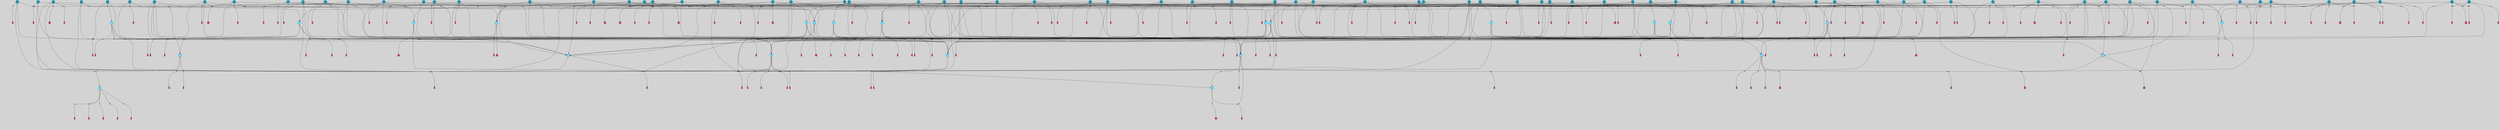 // File exported with GEGELATI v1.3.1
// On the 2024-04-08 17:48:59
// With the File::TPGGraphDotExporter
digraph{
	graph[pad = "0.212, 0.055" bgcolor = lightgray]
	node[shape=circle style = filled label = ""]
		T3 [fillcolor="#66ddff"]
		T7 [fillcolor="#66ddff"]
		T9 [fillcolor="#66ddff"]
		T11 [fillcolor="#66ddff"]
		T24 [fillcolor="#66ddff"]
		T27 [fillcolor="#66ddff"]
		T90 [fillcolor="#66ddff"]
		T111 [fillcolor="#66ddff"]
		T129 [fillcolor="#66ddff"]
		T150 [fillcolor="#66ddff"]
		T159 [fillcolor="#66ddff"]
		T193 [fillcolor="#66ddff"]
		T211 [fillcolor="#66ddff"]
		T212 [fillcolor="#66ddff"]
		T215 [fillcolor="#66ddff"]
		T255 [fillcolor="#1199bb"]
		T291 [fillcolor="#1199bb"]
		T321 [fillcolor="#66ddff"]
		T322 [fillcolor="#1199bb"]
		T382 [fillcolor="#1199bb"]
		T399 [fillcolor="#66ddff"]
		T410 [fillcolor="#1199bb"]
		T414 [fillcolor="#1199bb"]
		T419 [fillcolor="#1199bb"]
		T421 [fillcolor="#1199bb"]
		T422 [fillcolor="#1199bb"]
		T425 [fillcolor="#1199bb"]
		T426 [fillcolor="#66ddff"]
		T431 [fillcolor="#1199bb"]
		T435 [fillcolor="#1199bb"]
		T436 [fillcolor="#1199bb"]
		T116 [fillcolor="#1199bb"]
		T448 [fillcolor="#66ddff"]
		T451 [fillcolor="#1199bb"]
		T457 [fillcolor="#66ddff"]
		T463 [fillcolor="#1199bb"]
		T467 [fillcolor="#1199bb"]
		T471 [fillcolor="#1199bb"]
		T472 [fillcolor="#1199bb"]
		T479 [fillcolor="#66ddff"]
		T486 [fillcolor="#1199bb"]
		T488 [fillcolor="#1199bb"]
		T493 [fillcolor="#1199bb"]
		T502 [fillcolor="#1199bb"]
		T506 [fillcolor="#1199bb"]
		T507 [fillcolor="#1199bb"]
		T510 [fillcolor="#1199bb"]
		T511 [fillcolor="#1199bb"]
		T518 [fillcolor="#1199bb"]
		T520 [fillcolor="#1199bb"]
		T521 [fillcolor="#1199bb"]
		T522 [fillcolor="#66ddff"]
		T535 [fillcolor="#1199bb"]
		T538 [fillcolor="#1199bb"]
		T539 [fillcolor="#1199bb"]
		T540 [fillcolor="#1199bb"]
		T541 [fillcolor="#1199bb"]
		T547 [fillcolor="#1199bb"]
		T548 [fillcolor="#1199bb"]
		T550 [fillcolor="#1199bb"]
		T557 [fillcolor="#66ddff"]
		T563 [fillcolor="#1199bb"]
		T564 [fillcolor="#1199bb"]
		T566 [fillcolor="#1199bb"]
		T567 [fillcolor="#1199bb"]
		T568 [fillcolor="#1199bb"]
		T569 [fillcolor="#1199bb"]
		T570 [fillcolor="#1199bb"]
		T571 [fillcolor="#1199bb"]
		T574 [fillcolor="#1199bb"]
		T575 [fillcolor="#1199bb"]
		T576 [fillcolor="#1199bb"]
		T577 [fillcolor="#1199bb"]
		T578 [fillcolor="#1199bb"]
		T579 [fillcolor="#1199bb"]
		T580 [fillcolor="#1199bb"]
		T581 [fillcolor="#1199bb"]
		T583 [fillcolor="#66ddff"]
		T584 [fillcolor="#1199bb"]
		T585 [fillcolor="#1199bb"]
		T586 [fillcolor="#1199bb"]
		T587 [fillcolor="#1199bb"]
		T588 [fillcolor="#1199bb"]
		T589 [fillcolor="#1199bb"]
		T590 [fillcolor="#1199bb"]
		T591 [fillcolor="#1199bb"]
		T592 [fillcolor="#1199bb"]
		T593 [fillcolor="#1199bb"]
		T594 [fillcolor="#1199bb"]
		T595 [fillcolor="#1199bb"]
		T596 [fillcolor="#1199bb"]
		T597 [fillcolor="#1199bb"]
		T598 [fillcolor="#1199bb"]
		T599 [fillcolor="#1199bb"]
		T600 [fillcolor="#1199bb"]
		T601 [fillcolor="#1199bb"]
		T602 [fillcolor="#1199bb"]
		T603 [fillcolor="#1199bb"]
		T604 [fillcolor="#1199bb"]
		T605 [fillcolor="#1199bb"]
		T606 [fillcolor="#1199bb"]
		T607 [fillcolor="#1199bb"]
		P7142 [fillcolor="#cccccc" shape=point] //6|
		I7142 [shape=box style=invis label="6|1&2|6#1|7&#92;n10|7&2|0#1|5&#92;n9|4&0|1#2|2&#92;n8|6&0|0#1|0&#92;n"]
		P7142 -> I7142[style=invis]
		A5563 [fillcolor="#ff3366" shape=box margin=0.03 width=0 height=0 label="3"]
		T3 -> P7142 -> A5563
		P7143 [fillcolor="#cccccc" shape=point] //3|
		I7143 [shape=box style=invis label="7|6&2|4#0|2&#92;n10|3&2|7#1|4&#92;n11|6&0|4#0|1&#92;n7|1&0|0#2|6&#92;n7|6&0|3#2|6&#92;n4|0&2|6#0|1&#92;n4|4&2|5#0|2&#92;n4|6&0|4#2|7&#92;n10|0&2|3#1|5&#92;n2|6&0|5#0|2&#92;n1|0&2|3#0|7&#92;n1|6&2|0#0|5&#92;n6|2&0|1#0|7&#92;n9|2&0|3#2|7&#92;n5|3&0|6#0|6&#92;n1|7&2|5#2|3&#92;n8|1&2|7#0|6&#92;n1|0&2|5#2|1&#92;n7|1&2|2#2|5&#92;n7|4&2|6#0|3&#92;n"]
		P7143 -> I7143[style=invis]
		A5564 [fillcolor="#ff3366" shape=box margin=0.03 width=0 height=0 label="4"]
		T3 -> P7143 -> A5564
		P7144 [fillcolor="#cccccc" shape=point] //-3|
		I7144 [shape=box style=invis label="1|6&2|7#0|7&#92;n10|2&0|7#1|3&#92;n9|6&2|7#2|2&#92;n5|3&0|7#0|7&#92;n1|6&2|3#0|0&#92;n2|3&2|3#2|2&#92;n5|1&2|6#0|6&#92;n"]
		P7144 -> I7144[style=invis]
		A5565 [fillcolor="#ff3366" shape=box margin=0.03 width=0 height=0 label="7"]
		T7 -> P7144 -> A5565
		P7145 [fillcolor="#cccccc" shape=point] //5|
		I7145 [shape=box style=invis label="0|5&2|3#0|1&#92;n0|6&2|1#2|4&#92;n6|2&2|6#0|7&#92;n7|4&0|3#0|1&#92;n5|4&0|7#1|6&#92;n9|1&0|5#2|2&#92;n6|3&2|3#1|7&#92;n11|7&2|4#1|6&#92;n2|5&0|1#0|0&#92;n4|7&0|0#0|2&#92;n6|2&0|6#0|0&#92;n2|1&2|6#2|4&#92;n10|0&2|0#1|0&#92;n6|6&2|4#0|6&#92;n"]
		P7145 -> I7145[style=invis]
		A5566 [fillcolor="#ff3366" shape=box margin=0.03 width=0 height=0 label="8"]
		T7 -> P7145 -> A5566
		P7146 [fillcolor="#cccccc" shape=point] //-6|
		I7146 [shape=box style=invis label="11|1&0|7#2|0&#92;n10|4&0|1#1|0&#92;n4|3&2|4#2|1&#92;n0|5&2|0#0|0&#92;n6|1&0|0#0|3&#92;n8|2&2|0#0|4&#92;n11|4&2|0#1|6&#92;n7|0&2|6#2|3&#92;n5|3&2|6#2|0&#92;n2|0&2|0#0|4&#92;n"]
		P7146 -> I7146[style=invis]
		A5567 [fillcolor="#ff3366" shape=box margin=0.03 width=0 height=0 label="9"]
		T9 -> P7146 -> A5567
		P7147 [fillcolor="#cccccc" shape=point] //2|
		I7147 [shape=box style=invis label="6|3&2|7#1|4&#92;n8|6&0|0#2|5&#92;n2|1&0|2#0|3&#92;n8|7&0|6#0|4&#92;n2|1&2|0#0|1&#92;n0|0&2|2#2|3&#92;n6|6&0|7#2|1&#92;n6|1&0|7#2|6&#92;n5|4&2|7#0|4&#92;n0|3&0|4#2|0&#92;n11|0&2|0#2|5&#92;n4|5&2|5#2|4&#92;n5|7&0|6#0|4&#92;n9|7&2|5#0|3&#92;n5|4&2|1#0|3&#92;n5|3&0|1#1|7&#92;n0|4&0|3#2|5&#92;n"]
		P7147 -> I7147[style=invis]
		A5568 [fillcolor="#ff3366" shape=box margin=0.03 width=0 height=0 label="10"]
		T9 -> P7147 -> A5568
		P7148 [fillcolor="#cccccc" shape=point] //6|
		I7148 [shape=box style=invis label="3|0&2|7#2|2&#92;n3|2&0|4#2|5&#92;n5|1&0|2#1|0&#92;n8|7&0|1#2|0&#92;n8|5&0|3#0|6&#92;n0|2&0|2#2|3&#92;n1|5&2|5#0|5&#92;n5|6&0|6#0|7&#92;n6|7&0|0#2|6&#92;n1|2&2|3#0|0&#92;n7|7&2|3#0|4&#92;n0|7&2|7#0|6&#92;n1|0&2|2#2|7&#92;n4|4&0|1#0|0&#92;n"]
		P7148 -> I7148[style=invis]
		A5569 [fillcolor="#ff3366" shape=box margin=0.03 width=0 height=0 label="11"]
		T11 -> P7148 -> A5569
		P7149 [fillcolor="#cccccc" shape=point] //-4|
		I7149 [shape=box style=invis label="4|1&0|4#2|6&#92;n1|2&2|2#2|0&#92;n1|2&2|0#0|6&#92;n8|4&2|3#2|5&#92;n5|5&2|1#1|0&#92;n"]
		P7149 -> I7149[style=invis]
		A5570 [fillcolor="#ff3366" shape=box margin=0.03 width=0 height=0 label="12"]
		T11 -> P7149 -> A5570
		P7150 [fillcolor="#cccccc" shape=point] //1|
		I7150 [shape=box style=invis label="5|1&0|6#2|7&#92;n2|4&0|4#2|2&#92;n0|6&0|5#0|4&#92;n10|6&2|5#1|6&#92;n9|3&0|1#1|7&#92;n10|3&2|2#1|0&#92;n5|0&0|0#2|1&#92;n11|3&2|3#1|5&#92;n10|3&0|1#1|0&#92;n2|4&0|1#0|1&#92;n0|2&0|3#2|4&#92;n9|2&2|1#2|5&#92;n11|7&2|6#2|6&#92;n"]
		P7150 -> I7150[style=invis]
		T24 -> P7150 -> T7
		P7151 [fillcolor="#cccccc" shape=point] //5|
		I7151 [shape=box style=invis label="3|0&2|0#0|1&#92;n3|0&0|7#0|1&#92;n5|3&0|2#2|6&#92;n4|4&2|4#2|6&#92;n11|2&0|7#1|6&#92;n2|7&2|2#2|5&#92;n9|3&2|6#2|7&#92;n7|7&0|0#0|4&#92;n6|1&2|4#2|3&#92;n5|4&2|0#1|6&#92;n1|3&0|7#0|4&#92;n"]
		P7151 -> I7151[style=invis]
		A5571 [fillcolor="#ff3366" shape=box margin=0.03 width=0 height=0 label="7"]
		T24 -> P7151 -> A5571
		P7152 [fillcolor="#cccccc" shape=point] //-2|
		I7152 [shape=box style=invis label="4|1&0|4#0|3&#92;n4|2&0|5#2|0&#92;n5|5&2|6#0|5&#92;n1|4&0|1#0|2&#92;n6|3&2|7#1|5&#92;n0|4&2|0#0|3&#92;n8|5&2|5#1|2&#92;n10|7&2|7#1|1&#92;n3|4&0|0#2|1&#92;n3|6&2|5#2|5&#92;n8|3&0|1#0|7&#92;n10|0&2|7#1|3&#92;n4|1&2|4#0|1&#92;n9|3&2|0#0|4&#92;n3|6&2|0#0|4&#92;n1|2&0|6#2|1&#92;n4|0&2|1#2|2&#92;n"]
		P7152 -> I7152[style=invis]
		A5572 [fillcolor="#ff3366" shape=box margin=0.03 width=0 height=0 label="14"]
		T24 -> P7152 -> A5572
		P7153 [fillcolor="#cccccc" shape=point] //2|
		I7153 [shape=box style=invis label="9|1&2|3#0|1&#92;n5|2&2|0#2|4&#92;n3|6&2|5#2|7&#92;n7|0&2|5#0|4&#92;n1|2&0|3#0|5&#92;n7|3&2|7#0|0&#92;n"]
		P7153 -> I7153[style=invis]
		A5573 [fillcolor="#ff3366" shape=box margin=0.03 width=0 height=0 label="2"]
		T27 -> P7153 -> A5573
		P7154 [fillcolor="#cccccc" shape=point] //-6|
		I7154 [shape=box style=invis label="7|5&0|4#0|4&#92;n11|0&2|5#2|1&#92;n"]
		P7154 -> I7154[style=invis]
		A5574 [fillcolor="#ff3366" shape=box margin=0.03 width=0 height=0 label="3"]
		T27 -> P7154 -> A5574
		T27 -> P7143
		P7155 [fillcolor="#cccccc" shape=point] //0|
		I7155 [shape=box style=invis label="2|5&0|1#0|6&#92;n6|1&2|2#2|7&#92;n8|0&0|3#1|4&#92;n4|3&2|5#2|4&#92;n8|1&2|4#0|0&#92;n6|6&0|1#2|6&#92;n11|7&2|4#2|5&#92;n6|2&2|4#0|2&#92;n8|5&2|4#2|4&#92;n2|1&2|1#2|2&#92;n2|7&2|5#2|6&#92;n9|7&0|5#0|4&#92;n1|2&0|5#2|6&#92;n4|2&2|3#2|7&#92;n3|3&2|1#0|2&#92;n"]
		P7155 -> I7155[style=invis]
		A5575 [fillcolor="#ff3366" shape=box margin=0.03 width=0 height=0 label="5"]
		T27 -> P7155 -> A5575
		P7156 [fillcolor="#cccccc" shape=point] //0|
		I7156 [shape=box style=invis label="4|0&0|3#2|7&#92;n10|2&0|3#1|7&#92;n3|5&0|2#0|3&#92;n4|5&0|0#2|1&#92;n10|7&2|0#1|2&#92;n5|3&2|3#1|6&#92;n9|5&2|0#0|4&#92;n5|4&2|7#0|2&#92;n10|3&2|7#1|4&#92;n7|2&0|1#2|6&#92;n8|6&0|5#0|5&#92;n8|7&2|3#0|5&#92;n2|6&2|4#0|0&#92;n"]
		P7156 -> I7156[style=invis]
		A5576 [fillcolor="#ff3366" shape=box margin=0.03 width=0 height=0 label="5"]
		T27 -> P7156 -> A5576
		P7157 [fillcolor="#cccccc" shape=point] //-2|
		I7157 [shape=box style=invis label="8|4&2|1#2|5&#92;n4|1&0|7#2|1&#92;n5|7&2|3#2|2&#92;n10|4&2|5#1|7&#92;n10|0&2|6#1|3&#92;n4|5&2|7#0|6&#92;n9|5&2|4#0|4&#92;n2|4&0|5#0|7&#92;n11|1&2|4#2|6&#92;n5|6&0|7#1|2&#92;n2|7&2|7#2|6&#92;n5|2&0|5#1|5&#92;n3|0&0|6#0|2&#92;n4|0&0|4#2|4&#92;n4|4&2|6#0|7&#92;n10|6&2|0#1|4&#92;n9|7&0|3#1|4&#92;n1|4&2|6#0|3&#92;n11|5&2|6#0|3&#92;n0|3&0|5#0|1&#92;n"]
		P7157 -> I7157[style=invis]
		A5577 [fillcolor="#ff3366" shape=box margin=0.03 width=0 height=0 label="13"]
		T90 -> P7157 -> A5577
		P7158 [fillcolor="#cccccc" shape=point] //4|
		I7158 [shape=box style=invis label="7|1&2|6#1|3&#92;n10|1&0|3#1|6&#92;n8|5&2|3#2|1&#92;n11|5&0|0#2|6&#92;n4|1&0|6#0|0&#92;n11|1&0|2#0|3&#92;n2|0&2|1#0|7&#92;n"]
		P7158 -> I7158[style=invis]
		A5578 [fillcolor="#ff3366" shape=box margin=0.03 width=0 height=0 label="2"]
		T90 -> P7158 -> A5578
		P7159 [fillcolor="#cccccc" shape=point] //7|
		I7159 [shape=box style=invis label="10|3&0|1#1|4&#92;n4|6&0|0#0|2&#92;n4|5&0|6#0|0&#92;n4|3&0|6#2|1&#92;n7|0&0|3#1|2&#92;n4|7&0|6#0|5&#92;n7|6&0|7#0|6&#92;n6|6&0|0#0|3&#92;n11|1&0|4#2|5&#92;n10|2&0|3#1|2&#92;n"]
		P7159 -> I7159[style=invis]
		A5579 [fillcolor="#ff3366" shape=box margin=0.03 width=0 height=0 label="4"]
		T90 -> P7159 -> A5579
		P7160 [fillcolor="#cccccc" shape=point] //-3|
		I7160 [shape=box style=invis label="8|1&2|3#0|5&#92;n0|6&0|5#0|5&#92;n3|7&2|1#0|6&#92;n3|5&0|1#0|0&#92;n9|5&2|0#0|4&#92;n3|5&0|2#0|3&#92;n10|6&2|4#1|0&#92;n9|4&2|7#2|6&#92;n1|7&2|5#2|2&#92;n"]
		P7160 -> I7160[style=invis]
		A5580 [fillcolor="#ff3366" shape=box margin=0.03 width=0 height=0 label="5"]
		T90 -> P7160 -> A5580
		P7161 [fillcolor="#cccccc" shape=point] //-7|
		I7161 [shape=box style=invis label="3|0&2|0#0|1&#92;n1|1&0|2#0|4&#92;n11|2&0|7#1|6&#92;n9|7&0|0#0|4&#92;n3|0&0|7#0|1&#92;n9|3&2|6#2|7&#92;n5|3&0|2#2|6&#92;n6|1&2|4#2|3&#92;n5|4&2|0#1|6&#92;n1|3&0|7#0|7&#92;n"]
		P7161 -> I7161[style=invis]
		A5581 [fillcolor="#ff3366" shape=box margin=0.03 width=0 height=0 label="7"]
		T90 -> P7161 -> A5581
		P7162 [fillcolor="#cccccc" shape=point] //-5|
		I7162 [shape=box style=invis label="0|0&2|3#0|2&#92;n10|5&0|6#1|3&#92;n7|3&0|6#2|3&#92;n3|4&0|6#0|6&#92;n10|5&0|2#1|1&#92;n5|0&0|1#0|3&#92;n6|6&2|5#1|5&#92;n7|4&0|2#1|7&#92;n5|7&0|1#2|5&#92;n1|5&0|0#0|3&#92;n7|5&2|1#2|6&#92;n9|0&0|2#0|0&#92;n4|0&2|4#0|0&#92;n4|6&0|0#2|3&#92;n3|1&0|6#2|5&#92;n7|7&2|1#2|3&#92;n9|4&2|2#0|6&#92;n"]
		P7162 -> I7162[style=invis]
		T111 -> P7162 -> T9
		P7163 [fillcolor="#cccccc" shape=point] //7|
		I7163 [shape=box style=invis label="7|4&2|1#2|0&#92;n4|1&2|4#2|3&#92;n5|0&2|0#2|2&#92;n6|1&2|4#2|6&#92;n"]
		P7163 -> I7163[style=invis]
		A5582 [fillcolor="#ff3366" shape=box margin=0.03 width=0 height=0 label="9"]
		T111 -> P7163 -> A5582
		P7164 [fillcolor="#cccccc" shape=point] //2|
		I7164 [shape=box style=invis label="3|0&2|0#0|1&#92;n11|2&0|7#1|6&#92;n8|7&2|4#0|5&#92;n5|3&0|2#2|6&#92;n4|4&2|4#2|6&#92;n3|0&0|7#0|1&#92;n2|7&2|2#2|5&#92;n9|3&2|6#2|7&#92;n7|7&0|0#0|4&#92;n6|1&2|4#1|3&#92;n5|4&2|0#1|6&#92;n1|3&0|7#0|4&#92;n"]
		P7164 -> I7164[style=invis]
		A5583 [fillcolor="#ff3366" shape=box margin=0.03 width=0 height=0 label="7"]
		T111 -> P7164 -> A5583
		T111 -> P7146
		P7165 [fillcolor="#cccccc" shape=point] //8|
		I7165 [shape=box style=invis label="9|0&0|1#2|0&#92;n10|1&2|5#1|4&#92;n8|2&2|6#0|4&#92;n2|4&2|5#2|3&#92;n4|2&2|2#0|2&#92;n7|5&0|2#0|0&#92;n8|2&2|1#1|3&#92;n8|7&0|7#2|1&#92;n1|1&0|0#0|7&#92;n5|6&2|5#1|0&#92;n6|6&2|5#0|0&#92;n11|4&0|3#2|6&#92;n4|2&2|4#0|7&#92;n5|6&0|1#2|0&#92;n11|3&0|2#0|7&#92;n"]
		P7165 -> I7165[style=invis]
		A5584 [fillcolor="#ff3366" shape=box margin=0.03 width=0 height=0 label="6"]
		T129 -> P7165 -> A5584
		T129 -> P7151
		P7166 [fillcolor="#cccccc" shape=point] //10|
		I7166 [shape=box style=invis label="4|5&2|7#2|1&#92;n1|7&2|3#0|6&#92;n3|5&2|2#0|3&#92;n10|3&0|7#1|4&#92;n7|1&0|4#2|6&#92;n10|2&0|3#1|7&#92;n9|5&2|0#0|4&#92;n4|0&0|3#2|7&#92;n11|4&2|6#1|2&#92;n5|4&2|7#0|2&#92;n2|6&2|4#0|0&#92;n6|5&0|7#2|1&#92;n5|3&2|3#1|6&#92;n10|7&2|0#1|2&#92;n"]
		P7166 -> I7166[style=invis]
		A5585 [fillcolor="#ff3366" shape=box margin=0.03 width=0 height=0 label="5"]
		T129 -> P7166 -> A5585
		P7167 [fillcolor="#cccccc" shape=point] //5|
		I7167 [shape=box style=invis label="9|4&2|3#1|3&#92;n0|4&2|4#0|5&#92;n6|1&2|6#2|5&#92;n4|0&0|5#2|0&#92;n"]
		P7167 -> I7167[style=invis]
		A5586 [fillcolor="#ff3366" shape=box margin=0.03 width=0 height=0 label="7"]
		T129 -> P7167 -> A5586
		P7168 [fillcolor="#cccccc" shape=point] //6|
		I7168 [shape=box style=invis label="9|4&2|7#0|6&#92;n8|4&0|1#1|0&#92;n1|3&0|0#2|1&#92;n2|4&0|6#2|2&#92;n5|1&2|5#0|7&#92;n3|0&0|3#2|6&#92;n2|2&2|6#0|2&#92;n8|4&0|4#2|2&#92;n5|1&2|4#0|3&#92;n9|4&0|6#0|6&#92;n5|0&2|2#1|5&#92;n11|7&0|0#1|1&#92;n0|4&0|3#0|3&#92;n7|7&2|4#2|5&#92;n1|5&0|1#2|1&#92;n"]
		P7168 -> I7168[style=invis]
		A5587 [fillcolor="#ff3366" shape=box margin=0.03 width=0 height=0 label="1"]
		T129 -> P7168 -> A5587
		P7169 [fillcolor="#cccccc" shape=point] //-3|
		I7169 [shape=box style=invis label="2|6&0|0#0|7&#92;n9|6&2|0#0|6&#92;n3|0&0|5#0|1&#92;n5|5&0|4#0|3&#92;n6|1&2|4#2|3&#92;n2|7&2|2#2|5&#92;n5|3&0|2#2|6&#92;n7|7&0|0#0|4&#92;n5|4&2|0#1|6&#92;n9|3&2|6#2|7&#92;n1|3&0|7#0|4&#92;n"]
		P7169 -> I7169[style=invis]
		A5588 [fillcolor="#ff3366" shape=box margin=0.03 width=0 height=0 label="7"]
		T150 -> P7169 -> A5588
		P7170 [fillcolor="#cccccc" shape=point] //4|
		I7170 [shape=box style=invis label="6|0&0|7#1|0&#92;n8|6&2|6#2|7&#92;n"]
		P7170 -> I7170[style=invis]
		A5589 [fillcolor="#ff3366" shape=box margin=0.03 width=0 height=0 label="3"]
		T150 -> P7170 -> A5589
		P7171 [fillcolor="#cccccc" shape=point] //0|
		I7171 [shape=box style=invis label="2|5&0|1#0|6&#92;n6|1&2|2#2|7&#92;n8|0&0|3#1|4&#92;n11|7&2|4#2|5&#92;n8|1&2|4#0|0&#92;n6|6&0|1#2|6&#92;n7|0&2|4#1|0&#92;n4|1&2|5#2|4&#92;n6|2&2|4#0|2&#92;n8|5&2|4#2|4&#92;n2|1&2|1#2|2&#92;n2|7&2|5#2|6&#92;n9|7&0|5#0|4&#92;n1|2&0|5#2|6&#92;n4|2&2|3#2|7&#92;n3|3&2|1#0|2&#92;n"]
		P7171 -> I7171[style=invis]
		A5590 [fillcolor="#ff3366" shape=box margin=0.03 width=0 height=0 label="5"]
		T150 -> P7171 -> A5590
		P7172 [fillcolor="#cccccc" shape=point] //-8|
		I7172 [shape=box style=invis label="7|5&0|4#2|4&#92;n"]
		P7172 -> I7172[style=invis]
		A5591 [fillcolor="#ff3366" shape=box margin=0.03 width=0 height=0 label="3"]
		T150 -> P7172 -> A5591
		P7173 [fillcolor="#cccccc" shape=point] //7|
		I7173 [shape=box style=invis label="1|6&2|7#0|7&#92;n9|6&2|7#2|2&#92;n10|2&0|7#1|0&#92;n1|6&2|3#0|0&#92;n5|0&2|2#1|1&#92;n2|3&2|3#2|2&#92;n5|1&2|6#0|6&#92;n"]
		P7173 -> I7173[style=invis]
		T150 -> P7173 -> T90
		P7174 [fillcolor="#cccccc" shape=point] //7|
		I7174 [shape=box style=invis label="7|0&2|1#2|0&#92;n9|7&2|1#1|7&#92;n8|2&0|1#1|0&#92;n6|6&0|2#1|1&#92;n2|2&0|5#0|0&#92;n5|7&0|0#2|1&#92;n5|1&2|5#1|5&#92;n4|7&2|4#2|3&#92;n10|5&2|2#1|5&#92;n1|3&2|2#2|0&#92;n10|2&2|6#1|5&#92;n"]
		P7174 -> I7174[style=invis]
		A5592 [fillcolor="#ff3366" shape=box margin=0.03 width=0 height=0 label="1"]
		T159 -> P7174 -> A5592
		P7175 [fillcolor="#cccccc" shape=point] //7|
		I7175 [shape=box style=invis label="7|4&2|7#0|4&#92;n4|6&0|1#2|5&#92;n2|1&2|3#0|0&#92;n4|3&2|0#0|1&#92;n0|0&2|7#2|7&#92;n7|7&0|5#2|3&#92;n5|0&2|1#2|2&#92;n10|0&0|4#1|2&#92;n4|4&0|7#0|0&#92;n6|7&0|2#0|1&#92;n1|4&2|5#0|4&#92;n"]
		P7175 -> I7175[style=invis]
		A5593 [fillcolor="#ff3366" shape=box margin=0.03 width=0 height=0 label="0"]
		T159 -> P7175 -> A5593
		P7176 [fillcolor="#cccccc" shape=point] //5|
		I7176 [shape=box style=invis label="0|5&2|3#0|1&#92;n0|6&2|1#2|4&#92;n6|2&2|6#0|7&#92;n9|0&2|7#1|1&#92;n7|4&0|3#0|1&#92;n11|7&2|4#1|6&#92;n9|1&0|5#2|2&#92;n5|4&0|7#1|6&#92;n2|5&0|1#0|0&#92;n4|7&0|0#0|2&#92;n6|2&0|6#0|0&#92;n2|1&2|6#2|4&#92;n10|0&0|0#1|0&#92;n6|6&2|4#0|6&#92;n"]
		P7176 -> I7176[style=invis]
		T159 -> P7176 -> T129
		P7177 [fillcolor="#cccccc" shape=point] //-2|
		I7177 [shape=box style=invis label="1|0&0|3#0|3&#92;n2|7&0|4#0|4&#92;n11|6&2|1#1|4&#92;n6|1&2|5#0|0&#92;n2|0&2|0#0|6&#92;n1|3&2|1#0|4&#92;n"]
		P7177 -> I7177[style=invis]
		A5594 [fillcolor="#ff3366" shape=box margin=0.03 width=0 height=0 label="2"]
		T193 -> P7177 -> A5594
		P7178 [fillcolor="#cccccc" shape=point] //3|
		I7178 [shape=box style=invis label="5|4&2|7#0|4&#92;n0|4&0|3#2|5&#92;n8|6&0|0#2|5&#92;n2|1&0|2#0|3&#92;n9|7&0|6#0|4&#92;n0|0&2|2#2|3&#92;n6|6&0|7#2|1&#92;n6|1&0|7#2|6&#92;n0|3&0|4#2|0&#92;n11|0&2|0#2|5&#92;n4|5&2|5#2|4&#92;n5|3&0|1#1|7&#92;n9|7&2|2#0|3&#92;n5|4&2|1#0|3&#92;n5|0&0|6#0|4&#92;n0|0&0|1#2|0&#92;n"]
		P7178 -> I7178[style=invis]
		A5595 [fillcolor="#ff3366" shape=box margin=0.03 width=0 height=0 label="10"]
		T193 -> P7178 -> A5595
		P7179 [fillcolor="#cccccc" shape=point] //-1|
		I7179 [shape=box style=invis label="1|7&2|1#0|6&#92;n8|1&2|3#0|5&#92;n10|6&2|7#1|0&#92;n1|7&2|5#0|2&#92;n0|3&0|3#2|2&#92;n3|5&0|1#0|0&#92;n3|5&0|2#0|3&#92;n1|5&2|0#0|4&#92;n5|7&2|2#2|5&#92;n4|0&2|3#0|3&#92;n"]
		P7179 -> I7179[style=invis]
		T193 -> P7179 -> T3
		P7180 [fillcolor="#cccccc" shape=point] //10|
		I7180 [shape=box style=invis label="6|1&2|4#2|3&#92;n3|0&0|7#0|1&#92;n5|3&0|2#2|6&#92;n4|4&0|4#2|6&#92;n5|4&2|0#1|6&#92;n10|5&0|6#1|5&#92;n2|5&2|1#2|2&#92;n1|3&0|7#0|4&#92;n3|0&2|0#0|1&#92;n11|2&0|5#1|6&#92;n9|3&2|6#2|7&#92;n7|7&0|0#0|4&#92;n"]
		P7180 -> I7180[style=invis]
		A5596 [fillcolor="#ff3366" shape=box margin=0.03 width=0 height=0 label="7"]
		T193 -> P7180 -> A5596
		P7181 [fillcolor="#cccccc" shape=point] //5|
		I7181 [shape=box style=invis label="3|0&2|0#0|1&#92;n3|0&0|7#0|1&#92;n5|3&0|2#2|6&#92;n4|4&2|4#2|6&#92;n11|2&0|7#1|6&#92;n2|7&2|2#2|5&#92;n9|3&2|6#2|7&#92;n7|7&0|0#0|4&#92;n6|1&2|4#2|3&#92;n5|4&2|0#1|6&#92;n1|3&0|7#0|4&#92;n"]
		P7181 -> I7181[style=invis]
		A5597 [fillcolor="#ff3366" shape=box margin=0.03 width=0 height=0 label="7"]
		T211 -> P7181 -> A5597
		P7182 [fillcolor="#cccccc" shape=point] //10|
		I7182 [shape=box style=invis label="4|5&2|7#2|1&#92;n1|7&2|3#0|6&#92;n3|5&2|2#0|3&#92;n10|3&0|7#1|4&#92;n7|1&0|4#2|6&#92;n10|2&0|3#1|7&#92;n9|5&2|0#0|4&#92;n4|0&0|3#2|7&#92;n11|4&2|6#1|2&#92;n5|4&2|7#0|2&#92;n2|6&2|4#0|0&#92;n6|5&0|7#2|1&#92;n5|3&2|3#1|6&#92;n10|7&2|0#1|2&#92;n"]
		P7182 -> I7182[style=invis]
		A5598 [fillcolor="#ff3366" shape=box margin=0.03 width=0 height=0 label="5"]
		T211 -> P7182 -> A5598
		P7183 [fillcolor="#cccccc" shape=point] //8|
		I7183 [shape=box style=invis label="9|0&0|1#2|0&#92;n10|1&2|5#1|4&#92;n8|2&2|6#0|4&#92;n2|4&2|5#2|3&#92;n4|2&2|2#0|2&#92;n7|5&0|2#0|0&#92;n8|2&2|1#1|3&#92;n8|7&0|7#2|1&#92;n1|1&0|0#0|7&#92;n5|6&2|5#1|0&#92;n6|6&2|5#0|0&#92;n11|4&0|3#2|6&#92;n4|2&2|4#0|7&#92;n5|6&0|1#2|0&#92;n11|3&0|2#0|7&#92;n"]
		P7183 -> I7183[style=invis]
		A5599 [fillcolor="#ff3366" shape=box margin=0.03 width=0 height=0 label="6"]
		T211 -> P7183 -> A5599
		P7184 [fillcolor="#cccccc" shape=point] //5|
		I7184 [shape=box style=invis label="0|5&2|3#0|1&#92;n0|6&2|1#2|4&#92;n6|2&2|6#0|7&#92;n9|0&2|7#1|1&#92;n7|4&0|3#0|1&#92;n11|7&2|4#1|6&#92;n9|1&0|5#2|2&#92;n5|4&0|7#1|6&#92;n2|5&0|1#0|0&#92;n4|7&0|0#0|2&#92;n6|2&0|6#0|0&#92;n2|1&2|6#2|4&#92;n10|0&0|0#1|0&#92;n6|6&2|4#0|6&#92;n"]
		P7184 -> I7184[style=invis]
		T212 -> P7184 -> T211
		P7185 [fillcolor="#cccccc" shape=point] //6|
		I7185 [shape=box style=invis label="9|4&2|7#0|6&#92;n8|4&0|1#1|0&#92;n1|3&0|0#2|1&#92;n2|4&0|6#2|2&#92;n5|1&2|5#0|7&#92;n3|0&0|3#2|6&#92;n2|2&2|6#0|2&#92;n8|4&0|4#2|2&#92;n5|1&2|4#0|3&#92;n9|4&0|6#0|6&#92;n5|0&2|2#1|5&#92;n11|7&0|0#1|1&#92;n0|4&0|3#0|3&#92;n7|7&2|4#2|5&#92;n1|5&0|1#2|1&#92;n"]
		P7185 -> I7185[style=invis]
		A5600 [fillcolor="#ff3366" shape=box margin=0.03 width=0 height=0 label="1"]
		T211 -> P7185 -> A5600
		P7186 [fillcolor="#cccccc" shape=point] //7|
		I7186 [shape=box style=invis label="7|4&2|7#0|4&#92;n4|6&0|1#2|5&#92;n2|1&2|3#0|0&#92;n4|3&2|0#0|1&#92;n0|0&2|7#2|7&#92;n7|7&0|5#2|3&#92;n5|0&2|1#2|2&#92;n10|0&0|4#1|2&#92;n4|4&0|7#0|0&#92;n6|7&0|2#0|1&#92;n1|4&2|5#0|4&#92;n"]
		P7186 -> I7186[style=invis]
		A5601 [fillcolor="#ff3366" shape=box margin=0.03 width=0 height=0 label="0"]
		T212 -> P7186 -> A5601
		P7187 [fillcolor="#cccccc" shape=point] //5|
		I7187 [shape=box style=invis label="9|4&2|3#1|3&#92;n0|4&2|4#0|5&#92;n6|1&2|6#2|5&#92;n4|0&0|5#2|0&#92;n"]
		P7187 -> I7187[style=invis]
		A5602 [fillcolor="#ff3366" shape=box margin=0.03 width=0 height=0 label="7"]
		T211 -> P7187 -> A5602
		P7188 [fillcolor="#cccccc" shape=point] //7|
		I7188 [shape=box style=invis label="7|0&2|1#2|0&#92;n9|7&2|1#1|7&#92;n8|2&0|1#1|0&#92;n6|6&0|2#1|1&#92;n2|2&0|5#0|0&#92;n5|7&0|0#2|1&#92;n5|1&2|5#1|5&#92;n4|7&2|4#2|3&#92;n10|5&2|2#1|5&#92;n1|3&2|2#2|0&#92;n10|2&2|6#1|5&#92;n"]
		P7188 -> I7188[style=invis]
		A5603 [fillcolor="#ff3366" shape=box margin=0.03 width=0 height=0 label="1"]
		T212 -> P7188 -> A5603
		P7189 [fillcolor="#cccccc" shape=point] //-1|
		I7189 [shape=box style=invis label="11|7&2|0#1|7&#92;n1|5&2|4#2|4&#92;n4|3&0|1#0|5&#92;n1|6&0|0#0|4&#92;n8|6&2|4#0|0&#92;n4|0&0|0#0|5&#92;n10|4&2|0#1|0&#92;n9|6&2|5#1|3&#92;n0|7&2|1#0|5&#92;n0|6&2|3#2|0&#92;n4|4&0|5#0|1&#92;n"]
		P7189 -> I7189[style=invis]
		A5604 [fillcolor="#ff3366" shape=box margin=0.03 width=0 height=0 label="12"]
		T215 -> P7189 -> A5604
		P7190 [fillcolor="#cccccc" shape=point] //1|
		I7190 [shape=box style=invis label="9|3&0|0#1|1&#92;n4|6&0|5#0|7&#92;n3|6&0|0#2|0&#92;n6|2&2|5#1|4&#92;n8|7&0|7#0|0&#92;n5|0&2|6#0|6&#92;n"]
		P7190 -> I7190[style=invis]
		A5605 [fillcolor="#ff3366" shape=box margin=0.03 width=0 height=0 label="5"]
		T215 -> P7190 -> A5605
		P7191 [fillcolor="#cccccc" shape=point] //5|
		I7191 [shape=box style=invis label="4|4&0|6#2|1&#92;n7|6&0|1#1|4&#92;n6|2&0|7#1|3&#92;n9|1&2|6#0|7&#92;n1|6&2|3#0|0&#92;n2|3&2|3#2|2&#92;n1|0&2|7#2|7&#92;n10|3&0|7#1|7&#92;n"]
		P7191 -> I7191[style=invis]
		A5606 [fillcolor="#ff3366" shape=box margin=0.03 width=0 height=0 label="7"]
		T215 -> P7191 -> A5606
		T255 -> P7179
		P7192 [fillcolor="#cccccc" shape=point] //-9|
		I7192 [shape=box style=invis label="7|1&0|0#2|6&#92;n1|6&0|4#2|7&#92;n7|6&2|4#0|2&#92;n10|7&2|1#1|3&#92;n7|6&0|3#2|6&#92;n4|0&2|2#2|1&#92;n1|0&0|5#2|3&#92;n6|1&2|6#1|1&#92;n7|4&2|6#1|0&#92;n9|5&0|1#0|2&#92;n9|2&0|3#0|7&#92;n6|0&2|7#0|6&#92;n10|5&2|3#1|5&#92;n10|0&2|7#1|4&#92;n1|0&2|3#0|7&#92;n5|2&0|6#0|6&#92;n2|6&0|1#0|2&#92;n7|4&2|5#0|3&#92;n3|6&2|4#0|5&#92;n1|6&2|0#0|5&#92;n"]
		P7192 -> I7192[style=invis]
		A5607 [fillcolor="#ff3366" shape=box margin=0.03 width=0 height=0 label="4"]
		T255 -> P7192 -> A5607
		P7193 [fillcolor="#cccccc" shape=point] //7|
		I7193 [shape=box style=invis label="9|6&2|6#1|3&#92;n9|7&2|0#1|7&#92;n3|0&2|0#0|0&#92;n1|6&0|0#0|4&#92;n7|4&0|3#0|1&#92;n"]
		P7193 -> I7193[style=invis]
		A5608 [fillcolor="#ff3366" shape=box margin=0.03 width=0 height=0 label="12"]
		T255 -> P7193 -> A5608
		P7194 [fillcolor="#cccccc" shape=point] //-9|
		I7194 [shape=box style=invis label="11|5&0|0#2|6&#92;n8|5&2|3#2|1&#92;n7|1&0|6#1|3&#92;n11|4&0|2#0|1&#92;n9|0&2|7#1|6&#92;n10|1&0|3#1|6&#92;n0|3&0|4#2|5&#92;n5|7&2|3#1|6&#92;n2|0&2|1#0|7&#92;n"]
		P7194 -> I7194[style=invis]
		A5609 [fillcolor="#ff3366" shape=box margin=0.03 width=0 height=0 label="2"]
		T255 -> P7194 -> A5609
		P7195 [fillcolor="#cccccc" shape=point] //-7|
		I7195 [shape=box style=invis label="9|1&2|7#2|1&#92;n7|0&2|0#2|7&#92;n2|3&2|3#2|2&#92;n8|5&2|1#0|3&#92;n5|5&0|7#0|1&#92;n1|6&2|7#0|7&#92;n10|2&0|7#1|3&#92;n6|4&2|2#2|4&#92;n0|6&2|5#0|2&#92;n"]
		P7195 -> I7195[style=invis]
		A5610 [fillcolor="#ff3366" shape=box margin=0.03 width=0 height=0 label="7"]
		T255 -> P7195 -> A5610
		T291 -> P7145
		P7196 [fillcolor="#cccccc" shape=point] //-3|
		I7196 [shape=box style=invis label="6|0&2|1#2|4&#92;n0|7&0|5#2|7&#92;n1|7&2|3#0|2&#92;n"]
		P7196 -> I7196[style=invis]
		A5611 [fillcolor="#ff3366" shape=box margin=0.03 width=0 height=0 label="3"]
		T291 -> P7196 -> A5611
		T291 -> P7180
		P7197 [fillcolor="#cccccc" shape=point] //-3|
		I7197 [shape=box style=invis label="5|0&2|1#2|2&#92;n4|6&0|2#2|5&#92;n1|4&2|5#0|4&#92;n4|3&2|0#0|1&#92;n0|0&2|6#2|7&#92;n10|0&0|4#1|2&#92;n4|4&0|7#0|0&#92;n6|1&0|2#0|1&#92;n2|1&2|3#0|0&#92;n"]
		P7197 -> I7197[style=invis]
		A5612 [fillcolor="#ff3366" shape=box margin=0.03 width=0 height=0 label="0"]
		T291 -> P7197 -> A5612
		P7198 [fillcolor="#cccccc" shape=point] //-7|
		I7198 [shape=box style=invis label="9|1&2|7#2|1&#92;n7|0&2|0#2|7&#92;n2|3&2|3#2|2&#92;n8|5&2|1#0|3&#92;n5|5&0|7#0|1&#92;n1|6&2|7#0|7&#92;n10|2&0|7#1|3&#92;n6|4&2|2#2|4&#92;n0|6&2|5#0|2&#92;n"]
		P7198 -> I7198[style=invis]
		A5613 [fillcolor="#ff3366" shape=box margin=0.03 width=0 height=0 label="7"]
		T322 -> P7198 -> A5613
		P7199 [fillcolor="#cccccc" shape=point] //-9|
		I7199 [shape=box style=invis label="11|5&0|0#2|6&#92;n8|5&2|3#2|1&#92;n7|1&0|6#1|3&#92;n11|4&0|2#0|1&#92;n9|0&2|7#1|6&#92;n10|1&0|3#1|6&#92;n0|3&0|4#2|5&#92;n5|7&2|3#1|6&#92;n2|0&2|1#0|7&#92;n"]
		P7199 -> I7199[style=invis]
		A5614 [fillcolor="#ff3366" shape=box margin=0.03 width=0 height=0 label="2"]
		T322 -> P7199 -> A5614
		P7200 [fillcolor="#cccccc" shape=point] //-9|
		I7200 [shape=box style=invis label="7|1&0|0#2|6&#92;n1|6&0|4#2|7&#92;n7|6&2|4#0|2&#92;n10|7&2|1#1|3&#92;n7|6&0|3#2|6&#92;n4|0&2|2#2|1&#92;n1|0&0|5#2|3&#92;n6|1&2|6#1|1&#92;n7|4&2|6#1|0&#92;n9|5&0|1#0|2&#92;n9|2&0|3#0|7&#92;n6|0&2|7#0|6&#92;n10|5&2|3#1|5&#92;n10|0&2|7#1|4&#92;n1|0&2|3#0|7&#92;n5|2&0|6#0|6&#92;n2|6&0|1#0|2&#92;n7|4&2|5#0|3&#92;n3|6&2|4#0|5&#92;n1|6&2|0#0|5&#92;n"]
		P7200 -> I7200[style=invis]
		A5615 [fillcolor="#ff3366" shape=box margin=0.03 width=0 height=0 label="4"]
		T322 -> P7200 -> A5615
		P7201 [fillcolor="#cccccc" shape=point] //3|
		I7201 [shape=box style=invis label="7|6&2|4#0|2&#92;n10|3&2|7#1|4&#92;n11|6&0|4#0|1&#92;n7|1&0|0#2|6&#92;n7|6&0|3#2|6&#92;n4|0&2|6#0|1&#92;n4|4&2|5#0|2&#92;n4|6&0|4#2|7&#92;n10|0&2|3#1|5&#92;n2|6&0|5#0|2&#92;n1|0&2|3#0|7&#92;n1|6&2|0#0|5&#92;n6|2&0|1#0|7&#92;n9|2&0|3#2|7&#92;n5|3&0|6#0|6&#92;n1|7&2|5#2|3&#92;n8|1&2|7#0|6&#92;n1|0&2|5#2|1&#92;n7|1&2|2#2|5&#92;n7|4&2|6#0|3&#92;n"]
		P7201 -> I7201[style=invis]
		A5616 [fillcolor="#ff3366" shape=box margin=0.03 width=0 height=0 label="4"]
		T321 -> P7201 -> A5616
		P7202 [fillcolor="#cccccc" shape=point] //6|
		I7202 [shape=box style=invis label="6|1&2|6#1|7&#92;n10|7&2|0#1|5&#92;n9|4&0|1#2|2&#92;n8|6&0|0#1|0&#92;n"]
		P7202 -> I7202[style=invis]
		A5617 [fillcolor="#ff3366" shape=box margin=0.03 width=0 height=0 label="3"]
		T321 -> P7202 -> A5617
		P7203 [fillcolor="#cccccc" shape=point] //7|
		I7203 [shape=box style=invis label="9|6&2|6#1|3&#92;n9|7&2|0#1|7&#92;n3|0&2|0#0|0&#92;n1|6&0|0#0|4&#92;n7|4&0|3#0|1&#92;n"]
		P7203 -> I7203[style=invis]
		A5618 [fillcolor="#ff3366" shape=box margin=0.03 width=0 height=0 label="12"]
		T322 -> P7203 -> A5618
		P7204 [fillcolor="#cccccc" shape=point] //-1|
		I7204 [shape=box style=invis label="1|7&2|1#0|6&#92;n8|1&2|3#0|5&#92;n10|6&2|7#1|0&#92;n1|7&2|5#0|2&#92;n0|3&0|3#2|2&#92;n3|5&0|1#0|0&#92;n3|5&0|2#0|3&#92;n1|5&2|0#0|4&#92;n5|7&2|2#2|5&#92;n4|0&2|3#0|3&#92;n"]
		P7204 -> I7204[style=invis]
		T322 -> P7204 -> T321
		P7205 [fillcolor="#cccccc" shape=point] //-8|
		I7205 [shape=box style=invis label="1|5&0|3#0|2&#92;n7|1&0|4#2|0&#92;n10|0&2|1#1|0&#92;n0|7&0|5#2|7&#92;n"]
		P7205 -> I7205[style=invis]
		A5619 [fillcolor="#ff3366" shape=box margin=0.03 width=0 height=0 label="3"]
		T382 -> P7205 -> A5619
		T382 -> P7180
		P7206 [fillcolor="#cccccc" shape=point] //-4|
		I7206 [shape=box style=invis label="0|4&0|0#2|7&#92;n8|5&2|4#2|4&#92;n4|3&2|5#2|4&#92;n11|7&2|2#2|5&#92;n6|5&2|2#2|7&#92;n3|2&0|7#0|7&#92;n3|3&2|1#0|3&#92;n2|6&0|3#2|5&#92;n0|1&2|6#2|2&#92;n8|2&0|0#1|6&#92;n0|7&0|5#0|4&#92;n9|5&0|3#2|7&#92;n2|7&2|5#2|6&#92;n9|0&2|0#0|1&#92;n1|2&2|4#0|2&#92;n"]
		P7206 -> I7206[style=invis]
		T382 -> P7206 -> T27
		T382 -> P7179
		T382 -> P7145
		P7207 [fillcolor="#cccccc" shape=point] //8|
		I7207 [shape=box style=invis label="2|7&0|2#2|6&#92;n2|0&2|0#0|5&#92;n2|7&0|4#0|4&#92;n0|0&2|6#0|0&#92;n"]
		P7207 -> I7207[style=invis]
		A5620 [fillcolor="#ff3366" shape=box margin=0.03 width=0 height=0 label="2"]
		T399 -> P7207 -> A5620
		T399 -> P7179
		P7208 [fillcolor="#cccccc" shape=point] //-4|
		I7208 [shape=box style=invis label="0|6&2|7#2|4&#92;n4|4&0|4#2|6&#92;n3|0&0|7#0|1&#92;n5|3&0|2#2|6&#92;n1|3&0|7#0|1&#92;n5|4&2|0#1|6&#92;n10|5&0|6#1|5&#92;n2|5&2|1#2|2&#92;n6|1&2|4#2|3&#92;n3|0&2|2#0|1&#92;n11|2&0|5#1|6&#92;n9|3&2|6#2|7&#92;n7|7&0|0#0|4&#92;n8|1&0|1#1|5&#92;n"]
		P7208 -> I7208[style=invis]
		A5621 [fillcolor="#ff3366" shape=box margin=0.03 width=0 height=0 label="7"]
		T399 -> P7208 -> A5621
		P7209 [fillcolor="#cccccc" shape=point] //6|
		I7209 [shape=box style=invis label="3|1&0|2#0|4&#92;n6|0&2|2#1|6&#92;n8|6&2|6#1|0&#92;n6|5&2|4#2|5&#92;n"]
		P7209 -> I7209[style=invis]
		A5622 [fillcolor="#ff3366" shape=box margin=0.03 width=0 height=0 label="2"]
		T399 -> P7209 -> A5622
		P7210 [fillcolor="#cccccc" shape=point] //6|
		I7210 [shape=box style=invis label="7|0&2|5#1|2&#92;n10|6&2|1#1|3&#92;n7|5&0|2#0|7&#92;n10|7&0|1#1|5&#92;n4|6&2|5#0|5&#92;n4|4&0|7#2|7&#92;n"]
		P7210 -> I7210[style=invis]
		A5623 [fillcolor="#ff3366" shape=box margin=0.03 width=0 height=0 label="7"]
		T399 -> P7210 -> A5623
		P7211 [fillcolor="#cccccc" shape=point] //1|
		I7211 [shape=box style=invis label="6|1&2|4#0|0&#92;n8|2&0|5#0|0&#92;n6|4&2|2#1|2&#92;n6|2&2|1#0|5&#92;n11|5&0|1#0|5&#92;n9|0&2|4#0|7&#92;n3|6&0|1#2|2&#92;n"]
		P7211 -> I7211[style=invis]
		A5624 [fillcolor="#ff3366" shape=box margin=0.03 width=0 height=0 label="7"]
		T410 -> P7211 -> A5624
		P7212 [fillcolor="#cccccc" shape=point] //3|
		I7212 [shape=box style=invis label="10|1&2|2#1|1&#92;n4|7&2|6#0|5&#92;n10|2&2|4#1|6&#92;n1|4&2|1#2|2&#92;n10|1&0|7#1|5&#92;n2|3&0|7#0|4&#92;n3|4&2|3#0|2&#92;n11|2&0|2#2|6&#92;n11|0&2|4#1|6&#92;n3|0&2|6#2|7&#92;n1|7&0|3#2|6&#92;n"]
		P7212 -> I7212[style=invis]
		T410 -> P7212 -> T193
		T410 -> P7145
		P7213 [fillcolor="#cccccc" shape=point] //1|
		I7213 [shape=box style=invis label="10|6&2|5#1|6&#92;n1|0&0|4#2|7&#92;n7|0&0|1#0|1&#92;n8|1&2|6#1|5&#92;n5|1&0|6#2|7&#92;n9|3&2|0#1|7&#92;n9|1&0|7#1|7&#92;n"]
		P7213 -> I7213[style=invis]
		T410 -> P7213 -> T7
		P7214 [fillcolor="#cccccc" shape=point] //5|
		I7214 [shape=box style=invis label="11|3&0|0#1|7&#92;n9|6&2|2#1|3&#92;n0|0&0|4#0|3&#92;n8|1&2|4#1|0&#92;n4|4&0|2#0|0&#92;n"]
		P7214 -> I7214[style=invis]
		A5625 [fillcolor="#ff3366" shape=box margin=0.03 width=0 height=0 label="12"]
		T410 -> P7214 -> A5625
		P7215 [fillcolor="#cccccc" shape=point] //-1|
		I7215 [shape=box style=invis label="2|0&0|4#2|2&#92;n8|6&2|3#0|5&#92;n6|3&2|6#2|2&#92;n5|1&0|6#1|6&#92;n7|1&0|7#1|6&#92;n6|6&0|2#2|6&#92;n5|1&0|7#1|6&#92;n1|3&2|1#2|7&#92;n1|6&2|3#0|0&#92;n8|0&0|3#0|7&#92;n2|6&0|7#2|7&#92;n1|1&2|4#2|2&#92;n5|3&0|7#1|5&#92;n5|5&0|6#1|4&#92;n"]
		P7215 -> I7215[style=invis]
		A5626 [fillcolor="#ff3366" shape=box margin=0.03 width=0 height=0 label="7"]
		T414 -> P7215 -> A5626
		P7216 [fillcolor="#cccccc" shape=point] //6|
		I7216 [shape=box style=invis label="2|6&0|1#0|6&#92;n6|1&2|2#2|7&#92;n7|2&2|5#2|2&#92;n2|7&2|5#2|6&#92;n4|3&2|5#2|4&#92;n8|5&2|4#2|4&#92;n6|6&0|1#2|6&#92;n11|7&2|4#2|5&#92;n6|2&2|4#0|2&#92;n8|5&2|7#2|5&#92;n8|0&0|3#1|6&#92;n2|0&2|1#2|2&#92;n8|1&2|4#0|0&#92;n9|7&0|5#0|4&#92;n3|6&0|6#0|3&#92;n1|2&0|5#2|6&#92;n4|2&2|3#2|7&#92;n3|3&2|1#0|2&#92;n"]
		P7216 -> I7216[style=invis]
		T414 -> P7216 -> T111
		P7217 [fillcolor="#cccccc" shape=point] //5|
		I7217 [shape=box style=invis label="6|7&0|4#1|5&#92;n11|4&2|0#1|6&#92;n5|3&2|6#2|0&#92;n10|2&2|2#1|4&#92;n2|2&2|2#0|3&#92;n2|0&2|0#0|4&#92;n11|1&0|7#2|0&#92;n11|0&2|0#0|0&#92;n3|2&0|3#2|2&#92;n10|1&2|6#1|1&#92;n7|0&2|6#2|4&#92;n"]
		P7217 -> I7217[style=invis]
		A5627 [fillcolor="#ff3366" shape=box margin=0.03 width=0 height=0 label="9"]
		T414 -> P7217 -> A5627
		T414 -> P7151
		P7218 [fillcolor="#cccccc" shape=point] //8|
		I7218 [shape=box style=invis label="2|1&2|0#0|5&#92;n0|0&2|6#0|0&#92;n2|7&0|4#0|4&#92;n"]
		P7218 -> I7218[style=invis]
		A5628 [fillcolor="#ff3366" shape=box margin=0.03 width=0 height=0 label="2"]
		T414 -> P7218 -> A5628
		P7219 [fillcolor="#cccccc" shape=point] //-6|
		I7219 [shape=box style=invis label="11|2&2|4#1|0&#92;n8|1&0|3#0|5&#92;n3|1&0|0#0|1&#92;n7|1&0|1#0|5&#92;n3|5&0|7#0|0&#92;n9|4&2|7#2|6&#92;n10|6&0|4#1|0&#92;n11|5&0|0#1|5&#92;n4|4&0|0#2|1&#92;n0|0&2|3#2|4&#92;n"]
		P7219 -> I7219[style=invis]
		A5629 [fillcolor="#ff3366" shape=box margin=0.03 width=0 height=0 label="5"]
		T419 -> P7219 -> A5629
		P7220 [fillcolor="#cccccc" shape=point] //-6|
		I7220 [shape=box style=invis label="10|4&0|1#1|0&#92;n4|3&2|4#2|1&#92;n11|4&2|0#1|6&#92;n8|3&2|0#0|4&#92;n6|1&0|0#0|3&#92;n0|5&2|0#0|0&#92;n0|5&0|1#2|5&#92;n7|4&2|6#2|3&#92;n5|3&2|6#2|0&#92;n2|2&0|5#0|1&#92;n2|0&2|0#0|4&#92;n"]
		P7220 -> I7220[style=invis]
		A5630 [fillcolor="#ff3366" shape=box margin=0.03 width=0 height=0 label="9"]
		T419 -> P7220 -> A5630
		P7221 [fillcolor="#cccccc" shape=point] //-2|
		I7221 [shape=box style=invis label="11|0&0|4#1|7&#92;n0|0&0|6#2|6&#92;n2|3&0|4#2|5&#92;n6|2&2|4#2|6&#92;n"]
		P7221 -> I7221[style=invis]
		T419 -> P7221 -> T27
		P7222 [fillcolor="#cccccc" shape=point] //-1|
		I7222 [shape=box style=invis label="6|0&2|0#0|4&#92;n2|6&2|2#2|1&#92;n"]
		P7222 -> I7222[style=invis]
		T419 -> P7222 -> T212
		P7223 [fillcolor="#cccccc" shape=point] //-9|
		I7223 [shape=box style=invis label="8|5&2|3#2|1&#92;n11|5&0|0#2|6&#92;n2|0&2|1#0|4&#92;n11|4&0|2#0|1&#92;n9|0&2|7#1|6&#92;n10|1&0|3#1|6&#92;n2|6&0|7#2|2&#92;n0|4&0|4#2|5&#92;n5|7&2|3#1|6&#92;n7|1&0|6#1|3&#92;n"]
		P7223 -> I7223[style=invis]
		A5631 [fillcolor="#ff3366" shape=box margin=0.03 width=0 height=0 label="2"]
		T419 -> P7223 -> A5631
		P7224 [fillcolor="#cccccc" shape=point] //5|
		I7224 [shape=box style=invis label="11|1&0|6#0|1&#92;n6|7&2|7#1|7&#92;n10|1&2|1#1|1&#92;n9|6&2|2#1|4&#92;n4|7&0|4#2|2&#92;n9|6&0|5#1|1&#92;n10|0&2|6#1|6&#92;n7|6&2|3#1|1&#92;n5|1&0|1#2|3&#92;n10|1&0|5#1|0&#92;n3|4&2|3#0|0&#92;n8|2&0|5#2|4&#92;n5|2&2|2#1|6&#92;n2|3&0|1#2|6&#92;n1|6&2|0#0|0&#92;n2|2&0|1#2|1&#92;n6|7&2|3#0|4&#92;n"]
		P7224 -> I7224[style=invis]
		T421 -> P7224 -> T150
		P7225 [fillcolor="#cccccc" shape=point] //-2|
		I7225 [shape=box style=invis label="5|2&2|0#2|4&#92;n9|1&2|3#0|1&#92;n3|6&2|5#2|7&#92;n7|0&2|1#0|4&#92;n1|2&0|3#0|5&#92;n7|3&2|7#0|0&#92;n"]
		P7225 -> I7225[style=invis]
		A5632 [fillcolor="#ff3366" shape=box margin=0.03 width=0 height=0 label="2"]
		T421 -> P7225 -> A5632
		P7226 [fillcolor="#cccccc" shape=point] //-2|
		I7226 [shape=box style=invis label="6|1&0|4#2|3&#92;n0|5&2|2#2|6&#92;n11|2&0|3#1|6&#92;n8|1&0|1#1|5&#92;n3|0&2|0#2|1&#92;n7|7&0|3#0|4&#92;n2|4&0|3#2|3&#92;n5|5&2|7#2|4&#92;n4|4&0|4#2|6&#92;n"]
		P7226 -> I7226[style=invis]
		A5633 [fillcolor="#ff3366" shape=box margin=0.03 width=0 height=0 label="7"]
		T421 -> P7226 -> A5633
		P7227 [fillcolor="#cccccc" shape=point] //10|
		I7227 [shape=box style=invis label="10|2&0|7#1|3&#92;n1|0&2|1#0|1&#92;n5|1&2|7#0|7&#92;n2|3&2|3#2|2&#92;n0|0&2|7#2|2&#92;n"]
		P7227 -> I7227[style=invis]
		A5634 [fillcolor="#ff3366" shape=box margin=0.03 width=0 height=0 label="7"]
		T421 -> P7227 -> A5634
		P7228 [fillcolor="#cccccc" shape=point] //7|
		I7228 [shape=box style=invis label="5|5&0|3#0|3&#92;n6|1&2|3#1|7&#92;n0|6&2|1#0|4&#92;n6|2&2|1#0|1&#92;n2|5&0|1#0|0&#92;n4|7&0|0#0|5&#92;n6|6&2|4#0|6&#92;n7|3&0|6#0|1&#92;n5|4&2|5#1|7&#92;n9|1&2|6#2|4&#92;n10|0&2|0#1|0&#92;n0|5&2|3#0|1&#92;n"]
		P7228 -> I7228[style=invis]
		A5635 [fillcolor="#ff3366" shape=box margin=0.03 width=0 height=0 label="8"]
		T421 -> P7228 -> A5635
		T422 -> P7216
		T422 -> P7171
		P7229 [fillcolor="#cccccc" shape=point] //5|
		I7229 [shape=box style=invis label="1|6&2|4#0|0&#92;n3|7&2|5#2|6&#92;n10|2&0|7#1|3&#92;n7|0&0|7#2|2&#92;n2|3&2|3#0|2&#92;n5|3&0|7#0|7&#92;n"]
		P7229 -> I7229[style=invis]
		A5636 [fillcolor="#ff3366" shape=box margin=0.03 width=0 height=0 label="7"]
		T422 -> P7229 -> A5636
		P7230 [fillcolor="#cccccc" shape=point] //9|
		I7230 [shape=box style=invis label="5|3&2|1#0|1&#92;n7|2&2|0#2|4&#92;n7|3&2|7#0|0&#92;n11|5&0|2#0|2&#92;n2|6&2|3#0|0&#92;n4|0&0|4#0|2&#92;n0|0&2|2#0|5&#92;n7|5&0|0#2|7&#92;n"]
		P7230 -> I7230[style=invis]
		A5637 [fillcolor="#ff3366" shape=box margin=0.03 width=0 height=0 label="2"]
		T422 -> P7230 -> A5637
		P7231 [fillcolor="#cccccc" shape=point] //-2|
		I7231 [shape=box style=invis label="8|3&2|1#0|5&#92;n4|1&0|7#2|0&#92;n4|4&2|2#2|3&#92;n8|2&2|7#1|1&#92;n0|4&0|1#2|3&#92;n0|0&2|6#2|7&#92;n6|2&0|2#2|6&#92;n5|4&0|0#2|7&#92;n"]
		P7231 -> I7231[style=invis]
		A5638 [fillcolor="#ff3366" shape=box margin=0.03 width=0 height=0 label="7"]
		T422 -> P7231 -> A5638
		T425 -> P7211
		P7232 [fillcolor="#cccccc" shape=point] //8|
		I7232 [shape=box style=invis label="0|5&2|3#0|1&#92;n0|6&2|1#2|4&#92;n6|2&2|6#0|7&#92;n7|4&0|3#0|1&#92;n5|4&0|7#1|6&#92;n9|1&0|5#2|2&#92;n6|3&2|3#1|0&#92;n4|7&0|0#0|2&#92;n2|5&0|1#0|0&#92;n11|7&2|4#1|6&#92;n11|1&2|4#1|3&#92;n6|2&0|6#0|0&#92;n2|1&2|6#2|4&#92;n10|0&2|0#1|0&#92;n6|6&2|4#0|6&#92;n"]
		P7232 -> I7232[style=invis]
		T425 -> P7232 -> T9
		T425 -> P7214
		P7233 [fillcolor="#cccccc" shape=point] //-10|
		I7233 [shape=box style=invis label="0|3&0|7#0|5&#92;n1|7&0|4#2|6&#92;n7|7&0|0#1|4&#92;n1|0&0|7#0|4&#92;n3|0&0|0#2|1&#92;n4|4&2|4#2|6&#92;n2|7&2|2#2|5&#92;n9|2&2|3#0|1&#92;n5|4&2|0#1|7&#92;n3|1&2|4#2|3&#92;n"]
		P7233 -> I7233[style=invis]
		A5639 [fillcolor="#ff3366" shape=box margin=0.03 width=0 height=0 label="7"]
		T425 -> P7233 -> A5639
		T426 -> P7145
		P7234 [fillcolor="#cccccc" shape=point] //-5|
		I7234 [shape=box style=invis label="10|6&2|5#1|6&#92;n9|3&0|1#1|7&#92;n2|4&0|1#0|1&#92;n11|3&0|7#1|6&#92;n5|1&0|6#2|7&#92;n8|0&0|0#0|1&#92;n0|6&0|7#0|4&#92;n6|7&2|6#2|6&#92;n11|0&2|3#0|5&#92;n"]
		P7234 -> I7234[style=invis]
		T426 -> P7234 -> T7
		P7235 [fillcolor="#cccccc" shape=point] //-7|
		I7235 [shape=box style=invis label="6|4&2|6#1|0&#92;n2|6&0|2#0|0&#92;n9|4&2|6#2|1&#92;n11|5&0|1#0|1&#92;n5|5&0|0#0|1&#92;n4|6&0|7#0|5&#92;n1|0&2|4#2|2&#92;n3|4&0|2#0|5&#92;n0|4&2|6#0|0&#92;n10|1&0|0#1|0&#92;n7|0&2|0#2|2&#92;n1|2&2|5#2|2&#92;n1|4&0|1#0|7&#92;n9|0&0|6#1|2&#92;n10|3&0|4#1|2&#92;n3|3&2|2#0|7&#92;n1|6&2|0#0|0&#92;n3|2&0|1#2|2&#92;n"]
		P7235 -> I7235[style=invis]
		A5640 [fillcolor="#ff3366" shape=box margin=0.03 width=0 height=0 label="1"]
		T426 -> P7235 -> A5640
		T426 -> P7208
		P7236 [fillcolor="#cccccc" shape=point] //9|
		I7236 [shape=box style=invis label="11|0&2|0#1|1&#92;n3|6&0|6#0|0&#92;n1|4&0|0#2|4&#92;n7|5&2|2#1|3&#92;n11|7&2|6#1|7&#92;n5|2&0|6#1|5&#92;n9|5&0|6#0|3&#92;n2|2&2|7#0|5&#92;n9|3&2|2#2|0&#92;n11|0&2|7#0|1&#92;n1|1&2|0#0|1&#92;n6|6&0|6#1|2&#92;n9|7&0|1#0|3&#92;n2|0&2|4#2|5&#92;n2|4&2|2#0|0&#92;n6|1&2|1#1|7&#92;n10|7&2|5#1|6&#92;n11|5&2|7#2|4&#92;n"]
		P7236 -> I7236[style=invis]
		A5641 [fillcolor="#ff3366" shape=box margin=0.03 width=0 height=0 label="1"]
		T426 -> P7236 -> A5641
		P7237 [fillcolor="#cccccc" shape=point] //2|
		I7237 [shape=box style=invis label="8|7&2|1#2|0&#92;n5|1&0|5#2|1&#92;n9|6&2|3#1|6&#92;n2|2&2|1#0|6&#92;n2|5&0|0#0|6&#92;n2|4&0|4#2|3&#92;n11|3&2|3#1|7&#92;n1|4&2|5#0|6&#92;n8|0&2|2#1|0&#92;n0|2&2|1#0|1&#92;n11|7&2|2#2|1&#92;n11|4&0|5#0|6&#92;n8|0&0|0#0|6&#92;n2|6&0|5#0|3&#92;n10|3&2|1#1|0&#92;n5|6&2|0#0|2&#92;n"]
		P7237 -> I7237[style=invis]
		T431 -> P7237 -> T3
		P7238 [fillcolor="#cccccc" shape=point] //9|
		I7238 [shape=box style=invis label="10|4&2|6#1|2&#92;n2|6&0|2#0|0&#92;n0|4&2|6#0|0&#92;n8|5&2|5#2|1&#92;n8|4&0|1#1|0&#92;n1|7&0|7#0|5&#92;n1|6&2|4#2|2&#92;n7|5&2|5#1|0&#92;n11|6&0|4#2|2&#92;n5|5&0|0#0|1&#92;n10|1&0|0#1|0&#92;n7|3&0|1#2|5&#92;n3|4&0|6#2|2&#92;n9|4&2|6#2|7&#92;n2|0&0|7#2|4&#92;n3|2&2|1#2|2&#92;n3|3&2|2#0|7&#92;n1|6&2|0#0|0&#92;n6|4&2|6#1|0&#92;n"]
		P7238 -> I7238[style=invis]
		A5642 [fillcolor="#ff3366" shape=box margin=0.03 width=0 height=0 label="1"]
		T431 -> P7238 -> A5642
		T431 -> P7191
		T431 -> P7207
		T435 -> P7184
		P7239 [fillcolor="#cccccc" shape=point] //4|
		I7239 [shape=box style=invis label="11|3&0|0#1|7&#92;n4|4&0|2#0|0&#92;n0|0&0|4#0|3&#92;n8|1&2|4#1|0&#92;n9|6&0|2#1|3&#92;n"]
		P7239 -> I7239[style=invis]
		A5643 [fillcolor="#ff3366" shape=box margin=0.03 width=0 height=0 label="12"]
		T435 -> P7239 -> A5643
		P7240 [fillcolor="#cccccc" shape=point] //8|
		I7240 [shape=box style=invis label="5|3&2|1#0|1&#92;n10|6&2|6#1|6&#92;n7|3&2|7#0|0&#92;n7|5&0|0#2|7&#92;n11|5&0|2#0|2&#92;n0|0&2|2#0|5&#92;n7|3&2|0#2|4&#92;n"]
		P7240 -> I7240[style=invis]
		A5644 [fillcolor="#ff3366" shape=box margin=0.03 width=0 height=0 label="2"]
		T435 -> P7240 -> A5644
		T435 -> P7145
		P7241 [fillcolor="#cccccc" shape=point] //-3|
		I7241 [shape=box style=invis label="4|4&2|4#2|6&#92;n3|3&2|0#0|1&#92;n7|7&0|0#0|6&#92;n2|3&2|2#2|5&#92;n8|0&0|3#2|6&#92;n9|3&2|6#2|7&#92;n6|4&2|3#1|6&#92;n6|4&2|4#2|3&#92;n1|3&2|0#0|6&#92;n"]
		P7241 -> I7241[style=invis]
		A5645 [fillcolor="#ff3366" shape=box margin=0.03 width=0 height=0 label="7"]
		T435 -> P7241 -> A5645
		P7242 [fillcolor="#cccccc" shape=point] //-10|
		I7242 [shape=box style=invis label="11|1&0|7#2|0&#92;n11|4&2|0#1|6&#92;n0|5&2|0#0|0&#92;n3|3&2|4#0|6&#92;n6|1&0|0#0|3&#92;n8|2&2|0#0|4&#92;n10|4&0|1#1|0&#92;n7|3&2|6#2|3&#92;n5|3&2|6#2|0&#92;n2|0&2|0#0|4&#92;n"]
		P7242 -> I7242[style=invis]
		A5646 [fillcolor="#ff3366" shape=box margin=0.03 width=0 height=0 label="9"]
		T436 -> P7242 -> A5646
		P7243 [fillcolor="#cccccc" shape=point] //-2|
		I7243 [shape=box style=invis label="3|0&2|0#0|1&#92;n5|3&2|6#2|7&#92;n9|1&0|3#2|5&#92;n5|3&0|2#2|6&#92;n4|4&2|4#2|6&#92;n11|2&0|7#1|6&#92;n2|7&2|2#2|5&#92;n3|0&0|7#0|1&#92;n6|1&2|4#2|3&#92;n5|4&2|0#1|6&#92;n1|3&0|7#0|4&#92;n"]
		P7243 -> I7243[style=invis]
		A5647 [fillcolor="#ff3366" shape=box margin=0.03 width=0 height=0 label="7"]
		T436 -> P7243 -> A5647
		P7244 [fillcolor="#cccccc" shape=point] //-8|
		I7244 [shape=box style=invis label="6|2&2|4#0|2&#92;n2|7&2|5#2|6&#92;n2|5&0|3#0|6&#92;n3|3&2|0#2|5&#92;n6|6&0|1#2|6&#92;n11|7&2|4#1|5&#92;n8|0&0|3#1|4&#92;n1|6&2|5#2|4&#92;n9|7&0|5#0|4&#92;n1|2&0|2#2|6&#92;n3|3&2|1#0|3&#92;n4|2&2|3#2|6&#92;n6|1&2|2#2|7&#92;n8|5&2|1#2|4&#92;n6|1&0|2#0|2&#92;n7|3&0|2#1|5&#92;n"]
		P7244 -> I7244[style=invis]
		T436 -> P7244 -> T24
		P7245 [fillcolor="#cccccc" shape=point] //-8|
		I7245 [shape=box style=invis label="8|7&0|5#0|1&#92;n2|1&2|2#0|4&#92;n3|5&2|2#0|0&#92;n10|6&0|1#1|0&#92;n4|7&0|7#2|5&#92;n10|6&2|2#1|5&#92;n7|1&0|3#0|1&#92;n9|0&0|5#1|3&#92;n"]
		P7245 -> I7245[style=invis]
		T436 -> P7245 -> T399
		P7246 [fillcolor="#cccccc" shape=point] //-1|
		I7246 [shape=box style=invis label="0|0&2|3#0|3&#92;n8|1&2|3#0|5&#92;n10|6&2|7#1|0&#92;n3|5&0|6#2|1&#92;n1|7&2|5#0|2&#92;n0|3&0|3#2|2&#92;n3|5&0|1#0|0&#92;n3|5&0|2#0|3&#92;n1|5&2|0#0|4&#92;n5|7&2|2#2|5&#92;n1|7&2|1#0|6&#92;n"]
		P7246 -> I7246[style=invis]
		T116 -> P7246 -> T3
		T116 -> P7193
		T116 -> P7194
		T116 -> P7195
		T116 -> P7206
		T448 -> P7219
		T448 -> P7220
		T448 -> P7222
		T448 -> P7223
		P7247 [fillcolor="#cccccc" shape=point] //7|
		I7247 [shape=box style=invis label="5|5&0|6#2|0&#92;n4|7&0|7#2|7&#92;n3|2&0|6#0|3&#92;n10|2&2|5#1|5&#92;n1|0&2|2#2|7&#92;n9|4&2|3#1|5&#92;n2|5&2|7#2|4&#92;n11|5&2|5#0|2&#92;n6|0&0|7#2|2&#92;n11|3&0|5#1|0&#92;n"]
		P7247 -> I7247[style=invis]
		A5648 [fillcolor="#ff3366" shape=box margin=0.03 width=0 height=0 label="5"]
		T448 -> P7247 -> A5648
		P7248 [fillcolor="#cccccc" shape=point] //-1|
		I7248 [shape=box style=invis label="7|4&2|7#0|4&#92;n1|4&2|5#0|4&#92;n2|1&2|3#0|0&#92;n4|3&2|0#0|1&#92;n0|0&2|7#2|3&#92;n5|0&2|1#2|2&#92;n10|0&0|4#1|2&#92;n4|4&0|7#0|0&#92;n6|7&0|2#0|1&#92;n11|2&0|1#2|0&#92;n4|6&0|1#2|5&#92;n"]
		P7248 -> I7248[style=invis]
		A5649 [fillcolor="#ff3366" shape=box margin=0.03 width=0 height=0 label="0"]
		T451 -> P7248 -> A5649
		P7249 [fillcolor="#cccccc" shape=point] //6|
		I7249 [shape=box style=invis label="10|4&2|6#1|2&#92;n8|4&0|1#1|0&#92;n0|4&2|6#0|0&#92;n8|4&2|5#2|1&#92;n7|5&2|5#1|0&#92;n3|6&0|6#2|2&#92;n1|7&0|7#0|5&#92;n2|0&0|7#2|4&#92;n2|6&2|2#0|0&#92;n0|7&2|7#0|7&#92;n11|6&0|4#2|2&#92;n5|5&0|0#0|1&#92;n10|1&0|0#1|0&#92;n7|3&0|1#2|5&#92;n9|2&2|7#1|5&#92;n9|4&2|6#2|7&#92;n1|6&2|4#2|2&#92;n3|3&2|2#0|7&#92;n1|6&2|0#0|0&#92;n6|4&2|6#1|0&#92;n"]
		P7249 -> I7249[style=invis]
		A5650 [fillcolor="#ff3366" shape=box margin=0.03 width=0 height=0 label="1"]
		T451 -> P7249 -> A5650
		P7250 [fillcolor="#cccccc" shape=point] //-3|
		I7250 [shape=box style=invis label="1|3&0|1#2|3&#92;n1|7&2|3#0|6&#92;n5|4&2|7#0|2&#92;n3|5&2|2#0|3&#92;n4|0&0|3#2|7&#92;n7|1&0|4#2|6&#92;n5|3&2|3#1|6&#92;n10|4&0|3#1|7&#92;n11|4&2|6#1|2&#92;n10|2&2|1#1|6&#92;n1|4&2|5#0|5&#92;n4|5&2|7#2|1&#92;n2|6&2|4#0|0&#92;n6|5&0|7#2|1&#92;n9|5&2|0#0|4&#92;n10|5&2|0#1|2&#92;n"]
		P7250 -> I7250[style=invis]
		T451 -> P7250 -> T7
		T451 -> P7165
		P7251 [fillcolor="#cccccc" shape=point] //-2|
		I7251 [shape=box style=invis label="5|7&2|3#2|5&#92;n10|4&2|6#1|2&#92;n2|6&2|2#0|0&#92;n0|4&2|6#0|0&#92;n8|4&0|1#1|0&#92;n1|6&2|4#2|2&#92;n8|2&2|4#2|2&#92;n1|7&0|7#0|5&#92;n11|6&0|4#2|2&#92;n5|5&0|0#0|1&#92;n11|0&0|0#1|0&#92;n7|5&2|5#1|0&#92;n3|4&0|6#2|2&#92;n9|4&2|6#2|7&#92;n2|0&0|7#2|4&#92;n3|2&2|1#2|2&#92;n3|3&2|2#0|7&#92;n1|6&2|0#0|0&#92;n6|4&2|6#1|0&#92;n"]
		P7251 -> I7251[style=invis]
		A5651 [fillcolor="#ff3366" shape=box margin=0.03 width=0 height=0 label="1"]
		T451 -> P7251 -> A5651
		T457 -> P7208
		P7252 [fillcolor="#cccccc" shape=point] //9|
		I7252 [shape=box style=invis label="2|5&0|1#0|6&#92;n6|2&2|4#0|3&#92;n6|1&2|2#2|7&#92;n11|7&2|4#2|5&#92;n4|3&2|5#2|4&#92;n6|6&0|3#2|6&#92;n8|0&0|3#1|4&#92;n7|7&0|1#2|6&#92;n5|1&0|5#1|3&#92;n2|2&0|2#2|5&#92;n11|5&2|4#2|2&#92;n2|1&2|1#2|2&#92;n2|7&2|5#2|6&#92;n9|7&0|5#0|4&#92;n1|2&0|5#2|6&#92;n10|0&2|6#1|7&#92;n3|3&2|1#0|2&#92;n"]
		P7252 -> I7252[style=invis]
		T457 -> P7252 -> T11
		T457 -> P7176
		P7253 [fillcolor="#cccccc" shape=point] //9|
		I7253 [shape=box style=invis label="6|7&0|2#0|3&#92;n0|1&0|2#0|6&#92;n5|0&0|4#0|7&#92;n10|6&0|1#1|1&#92;n0|7&2|4#2|1&#92;n"]
		P7253 -> I7253[style=invis]
		A5652 [fillcolor="#ff3366" shape=box margin=0.03 width=0 height=0 label="3"]
		T457 -> P7253 -> A5652
		T457 -> P7179
		P7254 [fillcolor="#cccccc" shape=point] //4|
		I7254 [shape=box style=invis label="5|0&2|1#2|2&#92;n10|3&2|0#1|1&#92;n2|1&2|3#0|0&#92;n4|4&0|3#2|6&#92;n1|4&2|5#0|4&#92;n2|5&2|7#0|0&#92;n10|0&0|4#1|2&#92;n3|2&0|1#2|0&#92;n4|4&0|7#0|5&#92;n6|1&0|2#0|1&#92;n4|6&0|1#2|5&#92;n"]
		P7254 -> I7254[style=invis]
		A5653 [fillcolor="#ff3366" shape=box margin=0.03 width=0 height=0 label="0"]
		T463 -> P7254 -> A5653
		P7255 [fillcolor="#cccccc" shape=point] //2|
		I7255 [shape=box style=invis label="11|3&2|5#1|0&#92;n5|3&2|6#2|0&#92;n3|7&2|5#0|6&#92;n3|2&0|2#0|7&#92;n2|5&2|7#2|4&#92;n1|2&0|5#0|1&#92;n7|0&0|7#2|1&#92;n9|4&2|3#1|5&#92;n"]
		P7255 -> I7255[style=invis]
		A5654 [fillcolor="#ff3366" shape=box margin=0.03 width=0 height=0 label="5"]
		T463 -> P7255 -> A5654
		P7256 [fillcolor="#cccccc" shape=point] //9|
		I7256 [shape=box style=invis label="4|5&0|1#0|0&#92;n8|4&2|3#2|5&#92;n11|0&2|0#0|6&#92;n6|0&0|3#2|1&#92;n"]
		P7256 -> I7256[style=invis]
		T463 -> P7256 -> T11
		P7257 [fillcolor="#cccccc" shape=point] //5|
		I7257 [shape=box style=invis label="6|1&2|4#0|0&#92;n8|2&0|5#0|0&#92;n6|4&2|2#1|3&#92;n3|6&0|1#2|2&#92;n6|2&2|1#0|5&#92;n9|0&2|4#0|7&#92;n11|1&0|1#0|5&#92;n6|0&2|7#2|7&#92;n"]
		P7257 -> I7257[style=invis]
		A5655 [fillcolor="#ff3366" shape=box margin=0.03 width=0 height=0 label="7"]
		T463 -> P7257 -> A5655
		T463 -> P7216
		T467 -> P7248
		P7258 [fillcolor="#cccccc" shape=point] //5|
		I7258 [shape=box style=invis label="1|7&2|3#0|6&#92;n5|4&2|7#0|2&#92;n7|1&0|4#2|1&#92;n10|3&2|7#1|4&#92;n8|0&0|3#2|6&#92;n10|6&0|5#1|7&#92;n11|4&2|6#1|2&#92;n10|2&0|3#1|7&#92;n10|3&2|1#1|6&#92;n2|6&2|5#0|0&#92;n9|5&2|0#0|4&#92;n6|5&0|7#2|1&#92;n3|6&0|0#0|5&#92;n5|3&2|3#1|6&#92;n10|4&2|0#1|2&#92;n"]
		P7258 -> I7258[style=invis]
		T467 -> P7258 -> T457
		T467 -> P7236
		T467 -> P7165
		T467 -> P7144
		T471 -> P7216
		P7259 [fillcolor="#cccccc" shape=point] //-8|
		I7259 [shape=box style=invis label="6|1&2|2#2|7&#92;n4|1&2|0#2|4&#92;n1|6&2|5#2|4&#92;n6|0&0|1#2|6&#92;n7|1&0|4#1|4&#92;n6|4&2|4#0|2&#92;n6|5&2|4#2|4&#92;n1|2&0|5#2|6&#92;n2|7&2|5#2|6&#92;n8|4&0|0#2|2&#92;n1|4&2|5#0|4&#92;n7|7&2|4#1|0&#92;n11|7&2|4#1|5&#92;n6|3&2|1#0|2&#92;n6|5&2|1#0|1&#92;n8|4&2|4#0|0&#92;n"]
		P7259 -> I7259[style=invis]
		T471 -> P7259 -> T159
		P7260 [fillcolor="#cccccc" shape=point] //-1|
		I7260 [shape=box style=invis label="6|2&2|4#0|3&#92;n0|0&2|3#0|4&#92;n8|3&2|3#0|4&#92;n2|1&0|2#0|2&#92;n4|3&0|5#0|5&#92;n"]
		P7260 -> I7260[style=invis]
		A5656 [fillcolor="#ff3366" shape=box margin=0.03 width=0 height=0 label="7"]
		T471 -> P7260 -> A5656
		T471 -> P7230
		T471 -> P7240
		P7261 [fillcolor="#cccccc" shape=point] //-4|
		I7261 [shape=box style=invis label="1|7&2|1#0|6&#92;n1|7&2|5#0|2&#92;n10|6&2|7#1|0&#92;n8|1&2|3#0|5&#92;n0|3&0|7#2|2&#92;n3|5&0|1#0|0&#92;n3|5&0|2#0|3&#92;n1|5&2|0#0|4&#92;n5|7&2|2#2|5&#92;n4|0&2|3#0|3&#92;n"]
		P7261 -> I7261[style=invis]
		T472 -> P7261 -> T3
		T472 -> P7227
		T472 -> P7216
		T472 -> P7255
		P7262 [fillcolor="#cccccc" shape=point] //4|
		I7262 [shape=box style=invis label="5|0&2|1#2|2&#92;n6|4&2|1#1|3&#92;n1|4&2|5#0|4&#92;n2|1&2|3#0|0&#92;n4|4&0|3#2|6&#92;n10|3&2|0#1|1&#92;n2|5&2|7#0|0&#92;n10|0&2|4#1|2&#92;n3|2&0|1#2|0&#92;n4|4&0|7#0|5&#92;n6|1&0|2#0|1&#92;n4|6&0|1#2|5&#92;n"]
		P7262 -> I7262[style=invis]
		A5657 [fillcolor="#ff3366" shape=box margin=0.03 width=0 height=0 label="0"]
		T479 -> P7262 -> A5657
		T479 -> P7257
		T479 -> P7216
		T479 -> P7145
		T479 -> P7227
		T486 -> P7227
		P7263 [fillcolor="#cccccc" shape=point] //7|
		I7263 [shape=box style=invis label="1|5&2|7#0|2&#92;n4|5&2|5#0|5&#92;n4|0&2|5#2|5&#92;n4|0&2|6#0|0&#92;n"]
		P7263 -> I7263[style=invis]
		A5658 [fillcolor="#ff3366" shape=box margin=0.03 width=0 height=0 label="2"]
		T486 -> P7263 -> A5658
		P7264 [fillcolor="#cccccc" shape=point] //5|
		I7264 [shape=box style=invis label="6|2&2|6#0|7&#92;n0|6&0|1#2|4&#92;n0|5&2|3#0|1&#92;n7|4&0|3#0|1&#92;n5|4&0|7#1|6&#92;n8|3&2|3#1|7&#92;n6|2&0|6#0|0&#92;n7|6&0|6#0|3&#92;n11|7&2|4#1|6&#92;n2|5&2|1#0|0&#92;n4|0&0|0#0|2&#92;n6|5&0|2#2|0&#92;n6|6&2|4#0|6&#92;n10|0&2|0#1|0&#92;n2|1&2|6#2|4&#92;n"]
		P7264 -> I7264[style=invis]
		A5659 [fillcolor="#ff3366" shape=box margin=0.03 width=0 height=0 label="8"]
		T486 -> P7264 -> A5659
		P7265 [fillcolor="#cccccc" shape=point] //-4|
		I7265 [shape=box style=invis label="8|3&2|1#0|4&#92;n10|5&2|3#1|2&#92;n10|1&2|0#1|5&#92;n8|6&2|5#1|3&#92;n8|0&0|3#0|4&#92;n8|5&2|1#2|4&#92;n5|7&0|1#1|6&#92;n"]
		P7265 -> I7265[style=invis]
		A5660 [fillcolor="#ff3366" shape=box margin=0.03 width=0 height=0 label="2"]
		T486 -> P7265 -> A5660
		T486 -> P7216
		P7266 [fillcolor="#cccccc" shape=point] //-3|
		I7266 [shape=box style=invis label="2|6&0|5#0|2&#92;n1|0&2|3#0|7&#92;n11|1&0|5#0|7&#92;n1|0&0|5#2|1&#92;n1|5&2|5#2|3&#92;n4|0&2|6#0|4&#92;n0|2&0|3#0|2&#92;n4|4&0|5#2|2&#92;n10|0&2|3#1|5&#92;n9|2&0|3#2|7&#92;n10|3&2|7#1|4&#92;n4|6&0|4#2|7&#92;n5|3&0|6#0|6&#92;n7|1&0|0#2|6&#92;n3|0&2|7#2|7&#92;n8|1&2|7#0|3&#92;n7|4&2|6#0|3&#92;n7|1&2|2#2|5&#92;n"]
		P7266 -> I7266[style=invis]
		A5661 [fillcolor="#ff3366" shape=box margin=0.03 width=0 height=0 label="4"]
		T488 -> P7266 -> A5661
		P7267 [fillcolor="#cccccc" shape=point] //-9|
		I7267 [shape=box style=invis label="4|7&2|6#0|5&#92;n11|3&0|2#2|6&#92;n10|2&2|4#1|6&#92;n3|0&2|6#2|7&#92;n4|3&0|5#0|7&#92;n2|3&0|7#0|7&#92;n10|6&0|7#1|5&#92;n10|1&2|2#1|1&#92;n1|7&0|3#2|6&#92;n"]
		P7267 -> I7267[style=invis]
		A5662 [fillcolor="#ff3366" shape=box margin=0.03 width=0 height=0 label="4"]
		T488 -> P7267 -> A5662
		P7268 [fillcolor="#cccccc" shape=point] //4|
		I7268 [shape=box style=invis label="6|2&2|6#0|7&#92;n0|6&2|1#2|4&#92;n0|5&2|3#0|1&#92;n7|4&0|3#0|1&#92;n5|4&0|7#1|6&#92;n8|3&2|3#1|7&#92;n6|2&0|6#0|0&#92;n11|7&2|4#1|6&#92;n2|5&2|1#0|0&#92;n4|0&0|0#0|2&#92;n6|5&0|2#2|0&#92;n2|1&2|6#2|4&#92;n10|0&2|0#1|0&#92;n6|6&2|4#0|6&#92;n"]
		P7268 -> I7268[style=invis]
		A5663 [fillcolor="#ff3366" shape=box margin=0.03 width=0 height=0 label="8"]
		T488 -> P7268 -> A5663
		T488 -> P7204
		T488 -> P7160
		T493 -> P7227
		T493 -> P7264
		P7269 [fillcolor="#cccccc" shape=point] //-10|
		I7269 [shape=box style=invis label="8|5&2|1#2|4&#92;n10|1&2|0#1|5&#92;n8|6&2|5#1|3&#92;n8|0&2|3#0|4&#92;n8|3&2|1#0|4&#92;n5|7&0|1#1|6&#92;n"]
		P7269 -> I7269[style=invis]
		A5664 [fillcolor="#ff3366" shape=box margin=0.03 width=0 height=0 label="2"]
		T493 -> P7269 -> A5664
		T493 -> P7216
		T493 -> P7225
		T502 -> P7216
		T502 -> P7255
		T502 -> P7211
		T502 -> P7180
		P7270 [fillcolor="#cccccc" shape=point] //9|
		I7270 [shape=box style=invis label="4|5&2|7#0|0&#92;n5|3&2|7#0|0&#92;n0|0&2|2#0|5&#92;n11|5&0|2#0|2&#92;n5|3&2|1#0|2&#92;n10|6&2|6#1|6&#92;n6|3&2|0#2|4&#92;n11|3&2|7#1|5&#92;n4|4&0|0#0|1&#92;n"]
		P7270 -> I7270[style=invis]
		T502 -> P7270 -> T159
		T506 -> P7215
		P7271 [fillcolor="#cccccc" shape=point] //1|
		I7271 [shape=box style=invis label="2|6&0|1#2|6&#92;n8|1&2|4#0|0&#92;n7|2&2|3#2|2&#92;n8|0&0|3#1|6&#92;n0|3&0|0#2|4&#92;n2|5&2|4#2|4&#92;n6|6&0|1#2|6&#92;n11|7&2|4#2|5&#92;n2|0&2|5#2|6&#92;n1|2&0|5#2|6&#92;n4|3&2|5#2|4&#92;n2|0&2|1#2|2&#92;n4|7&0|5#0|4&#92;n2|0&0|5#0|0&#92;n8|4&2|3#2|7&#92;n"]
		P7271 -> I7271[style=invis]
		T506 -> P7271 -> T111
		T506 -> P7217
		T506 -> P7218
		P7272 [fillcolor="#cccccc" shape=point] //-8|
		I7272 [shape=box style=invis label="1|1&2|7#2|5&#92;n10|1&2|7#1|7&#92;n5|2&0|0#2|4&#92;n7|6&0|0#2|6&#92;n3|0&0|7#0|3&#92;n"]
		P7272 -> I7272[style=invis]
		A5665 [fillcolor="#ff3366" shape=box margin=0.03 width=0 height=0 label="2"]
		T506 -> P7272 -> A5665
		P7273 [fillcolor="#cccccc" shape=point] //-7|
		I7273 [shape=box style=invis label="3|7&0|0#0|1&#92;n8|7&0|0#0|6&#92;n7|3&0|3#1|4&#92;n10|3&2|1#1|1&#92;n8|5&0|2#2|5&#92;n10|0&2|0#1|7&#92;n"]
		P7273 -> I7273[style=invis]
		A5666 [fillcolor="#ff3366" shape=box margin=0.03 width=0 height=0 label="7"]
		T507 -> P7273 -> A5666
		T507 -> P7206
		P7274 [fillcolor="#cccccc" shape=point] //-5|
		I7274 [shape=box style=invis label="4|7&0|3#2|4&#92;n10|7&0|7#1|6&#92;n1|6&2|4#0|2&#92;n0|0&2|6#2|5&#92;n4|4&2|1#0|3&#92;n0|0&0|0#0|2&#92;n9|6&2|6#0|3&#92;n3|7&2|7#0|3&#92;n0|1&2|3#2|7&#92;n6|1&0|7#0|5&#92;n2|3&2|7#2|2&#92;n"]
		P7274 -> I7274[style=invis]
		A5667 [fillcolor="#ff3366" shape=box margin=0.03 width=0 height=0 label="0"]
		T507 -> P7274 -> A5667
		T507 -> P7216
		T510 -> P7216
		P7275 [fillcolor="#cccccc" shape=point] //-10|
		I7275 [shape=box style=invis label="8|2&2|1#1|3&#92;n7|5&0|2#0|0&#92;n4|5&0|3#0|1&#92;n2|4&2|5#2|3&#92;n0|0&0|5#0|3&#92;n10|0&0|2#1|0&#92;n9|1&2|6#0|1&#92;n8|7&0|7#2|1&#92;n1|1&0|4#0|7&#92;n6|3&2|5#0|0&#92;n11|4&0|3#2|6&#92;n9|0&0|1#2|0&#92;n5|6&0|1#0|0&#92;n8|2&2|6#0|4&#92;n"]
		P7275 -> I7275[style=invis]
		T510 -> P7275 -> T215
		P7276 [fillcolor="#cccccc" shape=point] //-3|
		I7276 [shape=box style=invis label="8|4&0|1#1|0&#92;n0|7&2|6#0|0&#92;n8|3&2|0#0|2&#92;n10|4&2|6#1|2&#92;n6|4&2|6#2|4&#92;n5|5&0|0#0|1&#92;n1|7&0|7#0|5&#92;n2|6&2|4#2|2&#92;n7|5&2|5#1|0&#92;n0|7&2|2#0|7&#92;n2|0&0|7#2|4&#92;n10|1&0|0#1|0&#92;n7|3&0|1#2|5&#92;n3|6&0|6#2|2&#92;n11|1&2|0#2|4&#92;n8|4&2|5#2|0&#92;n3|2&2|1#2|2&#92;n3|3&2|2#0|7&#92;n1|6&2|0#0|0&#92;n6|4&2|6#1|0&#92;n"]
		P7276 -> I7276[style=invis]
		T510 -> P7276 -> T129
		T510 -> P7197
		T511 -> P7227
		P7277 [fillcolor="#cccccc" shape=point] //7|
		I7277 [shape=box style=invis label="4|5&2|5#0|5&#92;n1|5&2|7#0|2&#92;n10|0&2|5#1|5&#92;n"]
		P7277 -> I7277[style=invis]
		A5668 [fillcolor="#ff3366" shape=box margin=0.03 width=0 height=0 label="2"]
		T511 -> P7277 -> A5668
		T511 -> P7264
		T511 -> P7216
		T511 -> P7240
		T518 -> P7145
		T518 -> P7180
		T518 -> P7197
		P7278 [fillcolor="#cccccc" shape=point] //4|
		I7278 [shape=box style=invis label="11|0&2|0#0|4&#92;n7|0&0|7#1|5&#92;n"]
		P7278 -> I7278[style=invis]
		T518 -> P7278 -> T212
		P7279 [fillcolor="#cccccc" shape=point] //6|
		I7279 [shape=box style=invis label="5|5&0|6#2|0&#92;n7|7&2|1#1|6&#92;n0|4&2|5#0|7&#92;n11|5&2|5#0|2&#92;n3|2&0|6#0|3&#92;n6|0&2|2#2|7&#92;n9|4&2|3#1|5&#92;n4|7&0|7#2|7&#92;n6|0&0|7#2|1&#92;n11|3&0|5#1|0&#92;n"]
		P7279 -> I7279[style=invis]
		A5669 [fillcolor="#ff3366" shape=box margin=0.03 width=0 height=0 label="5"]
		T520 -> P7279 -> A5669
		P7280 [fillcolor="#cccccc" shape=point] //10|
		I7280 [shape=box style=invis label="4|1&0|2#2|1&#92;n10|7&0|7#1|6&#92;n0|3&0|0#2|3&#92;n4|4&2|1#0|1&#92;n5|6&2|0#1|4&#92;n4|5&0|1#0|2&#92;n0|0&2|0#0|5&#92;n8|2&2|7#1|7&#92;n6|1&2|7#0|6&#92;n"]
		P7280 -> I7280[style=invis]
		A5670 [fillcolor="#ff3366" shape=box margin=0.03 width=0 height=0 label="0"]
		T520 -> P7280 -> A5670
		T520 -> P7214
		T520 -> P7204
		T521 -> P7227
		P7281 [fillcolor="#cccccc" shape=point] //-6|
		I7281 [shape=box style=invis label="10|0&2|7#1|6&#92;n"]
		P7281 -> I7281[style=invis]
		A5671 [fillcolor="#ff3366" shape=box margin=0.03 width=0 height=0 label="2"]
		T521 -> P7281 -> A5671
		T521 -> P7216
		T521 -> P7256
		P7282 [fillcolor="#cccccc" shape=point] //-2|
		I7282 [shape=box style=invis label="11|7&2|0#1|7&#92;n4|3&0|1#2|5&#92;n0|4&2|4#2|7&#92;n1|6&0|0#0|4&#92;n4|0&0|0#0|5&#92;n0|6&2|3#2|0&#92;n9|6&2|5#1|3&#92;n0|7&2|1#2|5&#92;n4|4&0|5#0|1&#92;n10|4&0|0#1|0&#92;n"]
		P7282 -> I7282[style=invis]
		A5672 [fillcolor="#ff3366" shape=box margin=0.03 width=0 height=0 label="12"]
		T521 -> P7282 -> A5672
		P7283 [fillcolor="#cccccc" shape=point] //-7|
		I7283 [shape=box style=invis label="7|4&2|7#0|0&#92;n8|7&2|6#2|5&#92;n4|3&2|0#2|1&#92;n5|7&0|4#2|6&#92;n4|5&0|1#2|6&#92;n7|7&0|4#0|6&#92;n8|0&0|4#1|0&#92;n6|7&0|2#0|3&#92;n8|4&0|7#2|1&#92;n10|3&0|3#1|2&#92;n0|0&2|7#0|7&#92;n2|0&0|0#2|6&#92;n5|3&0|0#1|5&#92;n"]
		P7283 -> I7283[style=invis]
		A5673 [fillcolor="#ff3366" shape=box margin=0.03 width=0 height=0 label="0"]
		T522 -> P7283 -> A5673
		P7284 [fillcolor="#cccccc" shape=point] //3|
		I7284 [shape=box style=invis label="8|2&2|7#1|7&#92;n10|7&0|7#1|6&#92;n0|3&0|0#2|3&#92;n9|7&2|6#0|3&#92;n4|4&2|1#0|1&#92;n5|6&2|0#1|4&#92;n4|5&0|1#0|2&#92;n0|0&2|0#0|5&#92;n6|1&0|7#0|6&#92;n"]
		P7284 -> I7284[style=invis]
		A5674 [fillcolor="#ff3366" shape=box margin=0.03 width=0 height=0 label="0"]
		T522 -> P7284 -> A5674
		P7285 [fillcolor="#cccccc" shape=point] //-3|
		I7285 [shape=box style=invis label="2|6&0|1#0|6&#92;n8|3&0|5#1|0&#92;n6|1&2|2#2|7&#92;n8|5&2|7#2|5&#92;n2|7&2|5#2|6&#92;n4|3&2|5#2|4&#92;n6|6&0|1#2|6&#92;n11|7&0|4#2|5&#92;n4|4&0|4#0|6&#92;n7|2&2|5#2|2&#92;n1|7&0|4#0|1&#92;n9|7&0|5#0|4&#92;n8|1&2|4#0|0&#92;n4|2&2|3#2|7&#92;n2|0&2|1#2|2&#92;n3|6&0|6#0|3&#92;n8|0&0|3#1|6&#92;n3|3&2|1#0|2&#92;n5|6&0|0#1|0&#92;n"]
		P7285 -> I7285[style=invis]
		T522 -> P7285 -> T111
		P7286 [fillcolor="#cccccc" shape=point] //-5|
		I7286 [shape=box style=invis label="11|4&2|6#1|2&#92;n6|2&0|5#2|1&#92;n6|5&0|7#2|1&#92;n10|4&0|3#1|7&#92;n11|0&0|2#0|3&#92;n7|1&0|4#0|6&#92;n6|4&2|5#0|5&#92;n1|7&2|3#0|6&#92;n5|3&2|0#1|6&#92;n4|0&0|4#0|7&#92;n5|4&2|7#0|2&#92;n10|2&2|1#1|1&#92;n9|3&0|5#1|5&#92;n4|5&2|7#2|1&#92;n2|6&2|4#0|0&#92;n9|1&2|2#0|2&#92;n9|5&0|0#0|4&#92;n"]
		P7286 -> I7286[style=invis]
		T522 -> P7286 -> T7
		T535 -> P7211
		P7287 [fillcolor="#cccccc" shape=point] //-1|
		I7287 [shape=box style=invis label="10|1&2|2#1|1&#92;n10|2&2|4#1|6&#92;n1|7&0|3#2|6&#92;n10|1&0|7#1|5&#92;n2|3&0|7#0|4&#92;n3|4&2|3#0|2&#92;n11|2&0|2#2|6&#92;n11|0&2|4#1|6&#92;n3|0&2|6#2|5&#92;n1|4&2|1#2|2&#92;n"]
		P7287 -> I7287[style=invis]
		T535 -> P7287 -> T193
		T535 -> P7214
		P7288 [fillcolor="#cccccc" shape=point] //1|
		I7288 [shape=box style=invis label="0|6&2|3#2|0&#92;n1|2&2|5#2|5&#92;n9|2&2|0#1|7&#92;n2|1&2|6#0|0&#92;n2|6&2|4#0|0&#92;n4|0&0|0#0|5&#92;n0|7&2|1#0|5&#92;n1|1&0|0#0|4&#92;n4|3&0|1#0|3&#92;n7|6&0|6#0|1&#92;n6|0&2|2#1|7&#92;n11|7&0|7#2|6&#92;n3|6&0|2#2|4&#92;n4|4&0|5#0|1&#92;n"]
		P7288 -> I7288[style=invis]
		A5675 [fillcolor="#ff3366" shape=box margin=0.03 width=0 height=0 label="12"]
		T535 -> P7288 -> A5675
		T535 -> P7216
		T538 -> P7287
		P7289 [fillcolor="#cccccc" shape=point] //2|
		I7289 [shape=box style=invis label="9|2&2|0#1|7&#92;n11|3&0|0#1|7&#92;n10|4&0|1#1|2&#92;n6|7&0|0#0|2&#92;n0|0&0|4#0|3&#92;n11|5&0|4#2|5&#92;n1|6&2|6#2|7&#92;n3|5&2|7#0|1&#92;n4|3&0|2#0|0&#92;n"]
		P7289 -> I7289[style=invis]
		A5676 [fillcolor="#ff3366" shape=box margin=0.03 width=0 height=0 label="12"]
		T538 -> P7289 -> A5676
		T538 -> P7288
		T538 -> P7216
		P7290 [fillcolor="#cccccc" shape=point] //5|
		I7290 [shape=box style=invis label="3|0&2|0#2|1&#92;n3|0&0|7#0|1&#92;n5|3&0|2#2|6&#92;n4|4&2|4#2|6&#92;n5|4&2|0#1|6&#92;n2|7&2|2#2|5&#92;n1|3&0|7#0|4&#92;n11|6&2|2#0|7&#92;n7|7&0|0#0|4&#92;n6|1&2|4#2|3&#92;n11|0&0|7#1|6&#92;n9|3&2|6#2|7&#92;n"]
		P7290 -> I7290[style=invis]
		A5677 [fillcolor="#ff3366" shape=box margin=0.03 width=0 height=0 label="7"]
		T538 -> P7290 -> A5677
		T539 -> P7216
		T539 -> P7229
		P7291 [fillcolor="#cccccc" shape=point] //6|
		I7291 [shape=box style=invis label="4|4&0|4#2|2&#92;n11|0&0|4#0|6&#92;n0|0&2|2#0|5&#92;n7|4&2|5#1|7&#92;n3|5&0|3#2|6&#92;n11|0&2|3#2|4&#92;n6|6&2|3#1|0&#92;n1|6&2|2#0|3&#92;n6|3&0|7#2|0&#92;n2|0&0|4#2|2&#92;n5|3&2|1#2|1&#92;n8|1&0|5#2|6&#92;n"]
		P7291 -> I7291[style=invis]
		A5678 [fillcolor="#ff3366" shape=box margin=0.03 width=0 height=0 label="2"]
		T539 -> P7291 -> A5678
		T539 -> P7244
		T539 -> P7234
		P7292 [fillcolor="#cccccc" shape=point] //-3|
		I7292 [shape=box style=invis label="3|0&2|0#0|1&#92;n5|3&2|6#2|7&#92;n11|2&0|7#1|6&#92;n5|3&0|2#2|6&#92;n4|4&2|4#2|6&#92;n9|1&2|3#2|5&#92;n2|7&2|2#2|5&#92;n3|0&0|7#0|1&#92;n6|1&2|4#2|3&#92;n1|3&0|7#0|4&#92;n"]
		P7292 -> I7292[style=invis]
		A5679 [fillcolor="#ff3366" shape=box margin=0.03 width=0 height=0 label="7"]
		T540 -> P7292 -> A5679
		P7293 [fillcolor="#cccccc" shape=point] //1|
		I7293 [shape=box style=invis label="5|0&2|0#1|3&#92;n10|2&0|6#1|3&#92;n"]
		P7293 -> I7293[style=invis]
		T540 -> P7293 -> T426
		P7294 [fillcolor="#cccccc" shape=point] //-2|
		I7294 [shape=box style=invis label="5|1&2|2#1|3&#92;n0|0&0|6#2|5&#92;n8|3&2|6#1|1&#92;n3|7&2|1#2|7&#92;n9|1&0|3#0|1&#92;n0|6&2|1#0|3&#92;n2|6&0|1#2|5&#92;n1|2&0|3#0|5&#92;n2|4&2|3#0|3&#92;n6|7&2|7#1|7&#92;n4|5&0|7#0|0&#92;n"]
		P7294 -> I7294[style=invis]
		A5680 [fillcolor="#ff3366" shape=box margin=0.03 width=0 height=0 label="2"]
		T540 -> P7294 -> A5680
		T540 -> P7257
		P7295 [fillcolor="#cccccc" shape=point] //-9|
		I7295 [shape=box style=invis label="7|5&2|3#1|7&#92;n0|5&0|4#2|1&#92;n11|1&2|2#0|0&#92;n6|7&2|0#2|3&#92;n8|5&2|3#2|6&#92;n3|0&0|7#2|0&#92;n6|2&2|7#2|5&#92;n"]
		P7295 -> I7295[style=invis]
		A5681 [fillcolor="#ff3366" shape=box margin=0.03 width=0 height=0 label="12"]
		T540 -> P7295 -> A5681
		T541 -> P7283
		P7296 [fillcolor="#cccccc" shape=point] //-5|
		I7296 [shape=box style=invis label="7|0&2|5#1|6&#92;n8|4&0|1#1|6&#92;n7|3&0|1#2|4&#92;n2|3&2|2#2|6&#92;n0|5&2|0#0|1&#92;n10|4&2|6#1|2&#92;n8|3&2|0#0|2&#92;n2|7&0|7#2|5&#92;n2|5&0|2#0|0&#92;n5|6&2|3#1|2&#92;n0|4&2|6#0|0&#92;n9|0&0|3#2|2&#92;n3|2&0|1#2|2&#92;n1|6&2|4#2|2&#92;n"]
		P7296 -> I7296[style=invis]
		T541 -> P7296 -> T129
		P7297 [fillcolor="#cccccc" shape=point] //-10|
		I7297 [shape=box style=invis label="9|0&0|1#2|0&#92;n7|5&0|2#0|0&#92;n4|5&0|3#0|1&#92;n2|4&2|5#2|3&#92;n1|2&2|4#0|7&#92;n0|0&0|5#0|3&#92;n10|0&0|2#1|0&#92;n9|1&0|6#0|1&#92;n8|7&0|7#2|1&#92;n1|1&0|4#0|7&#92;n6|3&2|5#0|0&#92;n11|4&0|3#2|6&#92;n8|2&2|1#1|3&#92;n5|6&0|1#0|0&#92;n8|2&2|6#0|4&#92;n"]
		P7297 -> I7297[style=invis]
		T541 -> P7297 -> T215
		P7298 [fillcolor="#cccccc" shape=point] //-7|
		I7298 [shape=box style=invis label="5|3&2|1#0|1&#92;n7|5&0|0#2|7&#92;n7|3&2|7#0|0&#92;n10|6&2|6#1|6&#92;n0|0&2|2#0|5&#92;n3|3&2|0#2|4&#92;n"]
		P7298 -> I7298[style=invis]
		A5682 [fillcolor="#ff3366" shape=box margin=0.03 width=0 height=0 label="2"]
		T541 -> P7298 -> A5682
		P7299 [fillcolor="#cccccc" shape=point] //4|
		I7299 [shape=box style=invis label="7|1&0|6#0|1&#92;n6|7&2|7#1|7&#92;n10|1&2|1#1|1&#92;n9|6&2|2#1|4&#92;n4|7&0|4#2|2&#92;n9|6&0|5#1|1&#92;n10|0&2|6#1|6&#92;n5|1&0|1#2|3&#92;n10|1&0|5#1|0&#92;n3|4&2|3#0|0&#92;n8|2&0|5#2|4&#92;n1|6&2|0#0|0&#92;n2|3&0|1#2|6&#92;n5|2&2|2#1|6&#92;n2|2&0|1#2|1&#92;n3|1&2|7#0|3&#92;n6|7&2|3#0|4&#92;n"]
		P7299 -> I7299[style=invis]
		A5683 [fillcolor="#ff3366" shape=box margin=0.03 width=0 height=0 label="10"]
		T541 -> P7299 -> A5683
		T547 -> P7216
		T547 -> P7145
		T547 -> P7227
		P7300 [fillcolor="#cccccc" shape=point] //-2|
		I7300 [shape=box style=invis label="2|2&2|1#0|6&#92;n5|1&0|5#2|1&#92;n11|7&2|2#2|1&#92;n8|7&2|1#2|0&#92;n2|5&0|0#0|6&#92;n2|4&0|4#2|3&#92;n11|3&2|3#1|7&#92;n1|4&2|5#0|6&#92;n8|0&2|0#1|0&#92;n8|0&0|0#0|6&#92;n6|0&0|6#0|4&#92;n11|4&0|5#0|6&#92;n2|6&0|5#0|3&#92;n0|2&2|1#0|1&#92;n5|6&0|0#0|2&#92;n"]
		P7300 -> I7300[style=invis]
		T547 -> P7300 -> T3
		T547 -> P7264
		P7301 [fillcolor="#cccccc" shape=point] //3|
		I7301 [shape=box style=invis label="1|0&0|7#2|1&#92;n9|4&2|4#1|3&#92;n9|6&0|7#1|6&#92;n10|6&0|7#1|5&#92;n7|3&0|4#0|7&#92;n2|4&2|4#2|2&#92;n11|4&2|7#0|2&#92;n3|1&0|2#0|6&#92;n"]
		P7301 -> I7301[style=invis]
		T548 -> P7301 -> T193
		P7302 [fillcolor="#cccccc" shape=point] //3|
		I7302 [shape=box style=invis label="5|6&2|0#1|4&#92;n10|7&0|7#1|6&#92;n0|3&0|0#2|3&#92;n9|7&2|6#0|3&#92;n8|2&2|7#1|7&#92;n4|5&2|1#0|2&#92;n0|0&2|0#0|5&#92;n6|1&0|7#0|6&#92;n"]
		P7302 -> I7302[style=invis]
		A5684 [fillcolor="#ff3366" shape=box margin=0.03 width=0 height=0 label="0"]
		T548 -> P7302 -> A5684
		T548 -> P7283
		T550 -> P7227
		T550 -> P7216
		P7303 [fillcolor="#cccccc" shape=point] //7|
		I7303 [shape=box style=invis label="6|2&0|1#0|7&#92;n10|3&2|7#1|4&#92;n1|0&2|5#2|1&#92;n10|5&0|6#1|7&#92;n7|1&0|0#2|6&#92;n7|6&0|3#2|6&#92;n4|0&2|6#0|1&#92;n4|4&2|5#0|2&#92;n4|6&0|4#2|7&#92;n10|0&2|3#1|5&#92;n2|5&0|5#0|2&#92;n10|0&2|3#1|7&#92;n1|6&2|0#0|5&#92;n7|6&2|4#0|2&#92;n5|3&0|6#0|6&#92;n1|7&2|5#2|3&#92;n8|1&2|7#0|6&#92;n11|6&0|4#0|1&#92;n7|1&2|2#2|5&#92;n7|4&2|6#0|3&#92;n"]
		P7303 -> I7303[style=invis]
		A5685 [fillcolor="#ff3366" shape=box margin=0.03 width=0 height=0 label="4"]
		T550 -> P7303 -> A5685
		T550 -> P7245
		T557 -> P7227
		P7304 [fillcolor="#cccccc" shape=point] //-3|
		I7304 [shape=box style=invis label="7|7&0|2#0|1&#92;n2|6&0|1#0|6&#92;n4|3&2|5#2|4&#92;n4|2&2|3#2|7&#92;n2|7&2|5#2|6&#92;n6|1&2|2#2|7&#92;n8|3&0|1#0|1&#92;n8|5&2|4#2|4&#92;n6|0&0|1#2|6&#92;n11|7&2|4#2|5&#92;n6|2&0|4#0|2&#92;n8|5&2|7#2|5&#92;n7|4&2|5#2|2&#92;n2|0&2|1#2|2&#92;n8|1&2|4#0|0&#92;n9|7&0|5#0|4&#92;n3|6&0|6#0|3&#92;n1|2&0|5#2|6&#92;n8|0&0|3#1|6&#92;n3|3&2|1#0|2&#92;n"]
		P7304 -> I7304[style=invis]
		T557 -> P7304 -> T111
		P7305 [fillcolor="#cccccc" shape=point] //3|
		I7305 [shape=box style=invis label="1|5&2|0#0|4&#92;n10|4&0|3#1|5&#92;n5|3&2|2#0|5&#92;n2|0&2|3#0|3&#92;n1|7&2|5#0|2&#92;n9|7&2|1#0|2&#92;n3|5&0|2#0|3&#92;n9|7&2|0#0|4&#92;n1|1&2|1#0|6&#92;n9|0&0|0#2|4&#92;n"]
		P7305 -> I7305[style=invis]
		T557 -> P7305 -> T3
		T557 -> P7282
		T563 -> P7264
		T563 -> P7216
		P7306 [fillcolor="#cccccc" shape=point] //-4|
		I7306 [shape=box style=invis label="4|1&2|1#0|2&#92;n9|7&0|3#1|0&#92;n5|2&2|6#2|2&#92;n10|0&2|3#1|7&#92;n1|2&0|3#0|5&#92;n"]
		P7306 -> I7306[style=invis]
		A5686 [fillcolor="#ff3366" shape=box margin=0.03 width=0 height=0 label="2"]
		T563 -> P7306 -> A5686
		T563 -> P7224
		T563 -> P7227
		T564 -> P7216
		T564 -> P7227
		P7307 [fillcolor="#cccccc" shape=point] //-7|
		I7307 [shape=box style=invis label="6|2&2|6#0|7&#92;n0|6&0|1#2|4&#92;n0|5&2|3#0|1&#92;n7|4&0|3#0|1&#92;n5|4&0|7#1|6&#92;n2|1&2|6#2|4&#92;n6|2&0|6#0|0&#92;n7|3&0|6#0|3&#92;n11|7&2|4#1|6&#92;n2|5&2|1#0|0&#92;n4|0&0|0#0|2&#92;n6|5&0|2#2|0&#92;n6|6&2|4#0|6&#92;n10|0&2|0#1|0&#92;n8|3&2|3#1|7&#92;n"]
		P7307 -> I7307[style=invis]
		A5687 [fillcolor="#ff3366" shape=box margin=0.03 width=0 height=0 label="8"]
		T564 -> P7307 -> A5687
		P7308 [fillcolor="#cccccc" shape=point] //10|
		I7308 [shape=box style=invis label="1|5&0|6#2|0&#92;n6|1&0|7#1|1&#92;n4|7&2|7#0|5&#92;n7|1&2|7#2|3&#92;n4|0&2|0#0|4&#92;n5|3&2|7#2|7&#92;n9|3&2|6#2|0&#92;n4|1&2|7#0|4&#92;n"]
		P7308 -> I7308[style=invis]
		A5688 [fillcolor="#ff3366" shape=box margin=0.03 width=0 height=0 label="9"]
		T564 -> P7308 -> A5688
		T566 -> P7216
		P7309 [fillcolor="#cccccc" shape=point] //-5|
		I7309 [shape=box style=invis label="7|6&2|0#1|1&#92;n7|5&2|2#0|3&#92;n3|1&2|3#2|5&#92;n4|7&2|3#2|2&#92;n10|0&0|6#1|4&#92;n2|5&2|0#0|6&#92;n11|0&0|6#0|3&#92;n7|3&0|6#2|6&#92;n9|0&0|6#1|2&#92;n8|2&0|6#1|7&#92;n6|4&0|7#1|6&#92;n1|1&2|2#2|3&#92;n"]
		P7309 -> I7309[style=invis]
		A5689 [fillcolor="#ff3366" shape=box margin=0.03 width=0 height=0 label="2"]
		T566 -> P7309 -> A5689
		T566 -> P7227
		T566 -> P7274
		P7310 [fillcolor="#cccccc" shape=point] //-9|
		I7310 [shape=box style=invis label="8|0&2|7#2|2&#92;n2|1&0|6#2|5&#92;n2|2&2|1#0|6&#92;n4|6&0|0#0|3&#92;n0|2&2|1#0|1&#92;n6|7&2|2#1|6&#92;n8|7&0|1#2|0&#92;n0|2&2|7#2|3&#92;n2|3&2|3#0|7&#92;n10|2&2|5#1|2&#92;n4|0&2|2#0|2&#92;n8|1&2|2#1|0&#92;n1|4&0|5#0|6&#92;n11|3&0|5#0|6&#92;n2|6&0|5#0|6&#92;n6|6&2|2#1|2&#92;n0|5&2|3#2|1&#92;n8|0&0|0#0|6&#92;n10|3&2|1#1|0&#92;n5|6&2|0#0|2&#92;n"]
		P7310 -> I7310[style=invis]
		T567 -> P7310 -> T3
		P7311 [fillcolor="#cccccc" shape=point] //10|
		I7311 [shape=box style=invis label="10|4&2|6#1|2&#92;n2|6&0|2#0|0&#92;n3|3&2|2#0|7&#92;n8|4&2|4#0|2&#92;n8|5&2|5#2|1&#92;n11|6&0|4#2|2&#92;n1|7&0|7#2|1&#92;n1|6&2|6#2|2&#92;n6|4&2|6#1|0&#92;n0|4&2|6#0|0&#92;n8|4&0|1#1|0&#92;n5|5&0|0#0|1&#92;n10|1&0|0#1|0&#92;n3|4&0|6#2|2&#92;n9|4&2|6#2|7&#92;n2|0&0|7#2|4&#92;n3|2&2|1#2|2&#92;n1|5&2|5#2|0&#92;n1|6&2|0#0|0&#92;n0|4&2|5#2|1&#92;n"]
		P7311 -> I7311[style=invis]
		A5690 [fillcolor="#ff3366" shape=box margin=0.03 width=0 height=0 label="1"]
		T567 -> P7311 -> A5690
		T567 -> P7305
		P7312 [fillcolor="#cccccc" shape=point] //0|
		I7312 [shape=box style=invis label="4|1&0|2#2|1&#92;n10|7&0|7#1|6&#92;n0|3&0|0#2|3&#92;n4|4&2|1#0|1&#92;n5|6&2|0#1|4&#92;n0|0&2|0#2|5&#92;n4|5&0|1#0|2&#92;n8|2&2|7#1|7&#92;n6|1&2|7#0|6&#92;n"]
		P7312 -> I7312[style=invis]
		A5691 [fillcolor="#ff3366" shape=box margin=0.03 width=0 height=0 label="0"]
		T567 -> P7312 -> A5691
		P7313 [fillcolor="#cccccc" shape=point] //5|
		I7313 [shape=box style=invis label="5|6&2|0#1|5&#92;n9|2&0|0#2|5&#92;n5|1&0|1#2|1&#92;n1|5&2|0#0|4&#92;n4|2&0|7#0|5&#92;n1|0&0|7#0|1&#92;n4|0&0|1#2|6&#92;n"]
		P7313 -> I7313[style=invis]
		A5692 [fillcolor="#ff3366" shape=box margin=0.03 width=0 height=0 label="7"]
		T567 -> P7313 -> A5692
		T568 -> P7145
		T568 -> P7180
		P7314 [fillcolor="#cccccc" shape=point] //-9|
		I7314 [shape=box style=invis label="5|6&2|0#2|5&#92;n7|3&2|7#2|5&#92;n5|0&0|1#0|3&#92;n10|0&2|4#1|3&#92;n9|5&0|3#2|0&#92;n3|4&0|3#0|1&#92;n3|1&0|7#0|0&#92;n4|4&0|7#0|0&#92;n7|2&0|6#1|2&#92;n"]
		P7314 -> I7314[style=invis]
		T568 -> P7314 -> T448
		P7315 [fillcolor="#cccccc" shape=point] //-4|
		I7315 [shape=box style=invis label="3|5&0|2#0|7&#92;n9|2&0|6#1|4&#92;n9|6&2|3#1|5&#92;n11|2&0|2#2|7&#92;n6|3&2|6#0|1&#92;n11|7&0|2#0|1&#92;n6|1&2|4#0|4&#92;n0|5&0|1#0|0&#92;n0|2&2|3#2|2&#92;n11|2&2|6#2|0&#92;n1|6&2|1#0|5&#92;n7|0&2|4#1|6&#92;n"]
		P7315 -> I7315[style=invis]
		T569 -> P7315 -> T321
		P7316 [fillcolor="#cccccc" shape=point] //-10|
		I7316 [shape=box style=invis label="0|0&2|0#0|5&#92;n3|7&0|1#0|4&#92;n0|3&0|0#2|3&#92;n4|0&0|7#2|4&#92;n5|2&2|0#1|4&#92;n4|1&0|2#2|1&#92;n6|1&2|0#0|6&#92;n8|2&2|7#1|2&#92;n3|3&0|3#2|5&#92;n4|5&0|1#0|2&#92;n10|4&0|7#1|6&#92;n"]
		P7316 -> I7316[style=invis]
		A5693 [fillcolor="#ff3366" shape=box margin=0.03 width=0 height=0 label="0"]
		T569 -> P7316 -> A5693
		T569 -> P7227
		T569 -> P7216
		P7317 [fillcolor="#cccccc" shape=point] //1|
		I7317 [shape=box style=invis label="9|3&0|1#1|7&#92;n5|1&0|6#2|7&#92;n11|0&2|3#0|5&#92;n2|4&0|1#0|1&#92;n8|4&2|2#0|7&#92;n8|0&0|1#0|1&#92;n0|6&0|5#0|4&#92;n5|3&0|7#1|6&#92;n6|7&2|6#2|6&#92;n"]
		P7317 -> I7317[style=invis]
		T569 -> P7317 -> T7
		P7318 [fillcolor="#cccccc" shape=point] //-2|
		I7318 [shape=box style=invis label="9|1&2|7#2|1&#92;n10|2&2|2#1|6&#92;n7|0&2|6#2|7&#92;n10|2&0|7#1|3&#92;n2|3&2|3#2|2&#92;n5|5&0|7#1|1&#92;n1|6&2|7#0|7&#92;n8|5&2|1#0|3&#92;n0|6&2|5#0|2&#92;n"]
		P7318 -> I7318[style=invis]
		A5694 [fillcolor="#ff3366" shape=box margin=0.03 width=0 height=0 label="7"]
		T570 -> P7318 -> A5694
		T570 -> P7199
		T570 -> P7203
		T570 -> P7204
		P7319 [fillcolor="#cccccc" shape=point] //7|
		I7319 [shape=box style=invis label="7|4&2|1#2|4&#92;n1|1&2|1#0|4&#92;n10|3&0|3#1|2&#92;n8|0&0|4#1|2&#92;n7|6&0|5#0|5&#92;n0|0&2|7#2|7&#92;n6|7&0|2#0|6&#92;n4|3&2|0#0|1&#92;n4|6&0|7#2|5&#92;n7|4&2|7#0|4&#92;n2|0&2|0#2|6&#92;n8|3&0|6#1|5&#92;n"]
		P7319 -> I7319[style=invis]
		A5695 [fillcolor="#ff3366" shape=box margin=0.03 width=0 height=0 label="0"]
		T570 -> P7319 -> A5695
		T571 -> P7255
		P7320 [fillcolor="#cccccc" shape=point] //-9|
		I7320 [shape=box style=invis label="4|1&0|4#2|6&#92;n11|0&2|0#0|6&#92;n8|4&2|3#2|5&#92;n6|0&0|3#0|1&#92;n"]
		P7320 -> I7320[style=invis]
		T571 -> P7320 -> T11
		P7321 [fillcolor="#cccccc" shape=point] //-7|
		I7321 [shape=box style=invis label="3|5&0|6#0|0&#92;n3|6&0|2#2|2&#92;n0|1&0|4#0|4&#92;n6|7&0|2#2|1&#92;n6|4&0|2#1|2&#92;n0|0&0|5#2|1&#92;n"]
		P7321 -> I7321[style=invis]
		A5696 [fillcolor="#ff3366" shape=box margin=0.03 width=0 height=0 label="7"]
		T571 -> P7321 -> A5696
		T571 -> P7257
		T571 -> P7216
		T574 -> P7216
		P7322 [fillcolor="#cccccc" shape=point] //-6|
		I7322 [shape=box style=invis label="11|7&0|6#2|3&#92;n6|3&2|7#2|6&#92;n0|2&0|3#0|1&#92;n4|7&0|2#2|2&#92;n1|0&2|6#2|1&#92;n"]
		P7322 -> I7322[style=invis]
		A5697 [fillcolor="#ff3366" shape=box margin=0.03 width=0 height=0 label="7"]
		T574 -> P7322 -> A5697
		P7323 [fillcolor="#cccccc" shape=point] //1|
		I7323 [shape=box style=invis label="7|0&2|4#0|7&#92;n4|7&2|3#2|2&#92;n"]
		P7323 -> I7323[style=invis]
		A5698 [fillcolor="#ff3366" shape=box margin=0.03 width=0 height=0 label="12"]
		T574 -> P7323 -> A5698
		T574 -> P7260
		T575 -> P7216
		T575 -> P7259
		P7324 [fillcolor="#cccccc" shape=point] //-1|
		I7324 [shape=box style=invis label="7|1&0|0#2|6&#92;n1|6&0|4#2|7&#92;n7|6&2|4#0|2&#92;n10|7&2|2#1|3&#92;n1|0&2|3#0|7&#92;n1|0&0|5#2|3&#92;n6|5&2|5#2|6&#92;n3|6&2|4#0|5&#92;n7|4&2|6#1|0&#92;n9|5&0|1#0|2&#92;n9|2&0|3#0|7&#92;n6|0&2|7#0|6&#92;n6|1&2|6#1|1&#92;n10|1&0|7#1|4&#92;n7|4&2|4#0|3&#92;n5|2&0|6#0|6&#92;n1|6&2|0#0|5&#92;n4|6&2|2#2|1&#92;n10|5&2|3#1|5&#92;n2|6&0|1#0|2&#92;n"]
		P7324 -> I7324[style=invis]
		T575 -> P7324 -> T557
		T575 -> P7255
		P7325 [fillcolor="#cccccc" shape=point] //-8|
		I7325 [shape=box style=invis label="7|3&2|2#1|2&#92;n6|7&2|3#2|4&#92;n0|5&2|4#0|1&#92;n7|0&0|5#0|1&#92;n9|4&2|3#2|5&#92;n"]
		P7325 -> I7325[style=invis]
		T575 -> P7325 -> T90
		P7326 [fillcolor="#cccccc" shape=point] //7|
		I7326 [shape=box style=invis label="8|0&0|3#1|6&#92;n4|3&2|5#2|0&#92;n2|7&2|5#2|4&#92;n7|2&2|5#2|2&#92;n3|6&0|6#0|3&#92;n8|5&2|4#2|4&#92;n11|7&2|4#2|5&#92;n8|5&2|7#2|5&#92;n11|4&2|0#2|6&#92;n6|1&2|2#2|0&#92;n0|5&2|1#2|2&#92;n5|0&0|6#1|1&#92;n8|1&2|4#0|0&#92;n3|0&0|0#2|0&#92;n3|3&2|1#0|2&#92;n9|5&0|5#0|4&#92;n1|2&0|5#2|5&#92;n"]
		P7326 -> I7326[style=invis]
		T576 -> P7326 -> T111
		T576 -> P7275
		T576 -> P7276
		T576 -> P7211
		P7327 [fillcolor="#cccccc" shape=point] //10|
		I7327 [shape=box style=invis label="4|1&0|2#2|1&#92;n10|7&0|7#1|6&#92;n0|3&0|0#2|3&#92;n7|6&2|6#0|1&#92;n10|5&0|1#1|2&#92;n0|0&2|0#0|5&#92;n8|2&2|7#1|7&#92;n6|1&2|7#0|6&#92;n4|4&2|1#0|1&#92;n"]
		P7327 -> I7327[style=invis]
		A5699 [fillcolor="#ff3366" shape=box margin=0.03 width=0 height=0 label="0"]
		T576 -> P7327 -> A5699
		T577 -> P7216
		P7328 [fillcolor="#cccccc" shape=point] //-7|
		I7328 [shape=box style=invis label="0|5&2|3#0|1&#92;n0|6&2|1#2|4&#92;n6|2&2|6#0|7&#92;n7|4&0|3#0|1&#92;n5|4&0|7#1|6&#92;n9|1&0|5#2|2&#92;n6|2&0|6#0|0&#92;n11|7&2|4#1|6&#92;n7|5&2|1#2|5&#92;n2|5&0|1#0|0&#92;n4|7&0|0#0|2&#92;n6|3&2|3#1|7&#92;n2|1&0|6#2|4&#92;n10|0&2|0#1|0&#92;n6|6&2|4#0|6&#92;n"]
		P7328 -> I7328[style=invis]
		A5700 [fillcolor="#ff3366" shape=box margin=0.03 width=0 height=0 label="8"]
		T577 -> P7328 -> A5700
		T577 -> P7227
		T577 -> P7171
		T577 -> P7149
		T578 -> P7145
		T578 -> P7180
		P7329 [fillcolor="#cccccc" shape=point] //-5|
		I7329 [shape=box style=invis label="8|4&2|1#2|5&#92;n4|1&0|7#2|1&#92;n10|4&2|5#1|7&#92;n10|0&2|1#1|3&#92;n3|0&0|6#0|2&#92;n9|5&2|4#0|4&#92;n2|4&0|5#0|7&#92;n9|7&0|3#1|4&#92;n5|6&0|7#1|2&#92;n2|7&2|7#2|6&#92;n5|2&0|5#1|5&#92;n11|5&2|6#0|3&#92;n4|4&2|6#0|7&#92;n10|6&2|0#1|4&#92;n6|4&0|4#2|7&#92;n11|1&2|4#2|6&#92;n1|4&2|6#0|3&#92;n4|0&0|4#2|4&#92;n10|0&2|4#1|5&#92;n0|3&0|5#0|1&#92;n"]
		P7329 -> I7329[style=invis]
		T578 -> P7329 -> T522
		T579 -> P7266
		P7330 [fillcolor="#cccccc" shape=point] //8|
		I7330 [shape=box style=invis label="4|3&2|6#2|5&#92;n6|7&0|5#0|4&#92;n3|7&2|6#2|7&#92;n9|3&2|4#2|6&#92;n1|4&0|3#2|4&#92;n4|0&0|5#0|7&#92;n2|3&0|0#0|7&#92;n1|1&0|7#0|7&#92;n8|3&0|2#2|6&#92;n"]
		P7330 -> I7330[style=invis]
		A5701 [fillcolor="#ff3366" shape=box margin=0.03 width=0 height=0 label="4"]
		T579 -> P7330 -> A5701
		T579 -> P7268
		T579 -> P7219
		T580 -> P7227
		P7331 [fillcolor="#cccccc" shape=point] //2|
		I7331 [shape=box style=invis label="6|2&2|6#1|7&#92;n11|7&2|4#1|6&#92;n7|4&0|3#0|1&#92;n5|4&0|7#1|6&#92;n8|3&2|3#1|7&#92;n10|0&2|0#1|0&#92;n7|6&0|6#0|3&#92;n6|5&2|3#0|1&#92;n2|5&2|1#0|0&#92;n4|0&0|0#0|2&#92;n6|5&0|2#2|0&#92;n6|2&0|6#0|0&#92;n2|1&2|6#2|4&#92;n"]
		P7331 -> I7331[style=invis]
		A5702 [fillcolor="#ff3366" shape=box margin=0.03 width=0 height=0 label="8"]
		T580 -> P7331 -> A5702
		T580 -> P7216
		T580 -> P7240
		T580 -> P7224
		T581 -> P7264
		T581 -> P7306
		P7332 [fillcolor="#cccccc" shape=point] //9|
		I7332 [shape=box style=invis label="10|1&2|2#1|1&#92;n3|0&2|6#2|5&#92;n2|3&0|2#0|4&#92;n11|0&2|4#1|6&#92;n10|2&0|2#1|6&#92;n10|2&2|4#1|6&#92;n9|6&0|2#2|3&#92;n11|7&0|3#2|6&#92;n1|4&0|1#2|2&#92;n"]
		P7332 -> I7332[style=invis]
		T581 -> P7332 -> T193
		T581 -> P7232
		T581 -> P7296
		T583 -> P7257
		T583 -> P7216
		P7333 [fillcolor="#cccccc" shape=point] //4|
		I7333 [shape=box style=invis label="10|2&0|7#1|3&#92;n6|0&2|7#2|2&#92;n2|3&2|3#0|2&#92;n4|0&0|0#0|0&#92;n5|1&2|7#0|3&#92;n"]
		P7333 -> I7333[style=invis]
		A5703 [fillcolor="#ff3366" shape=box margin=0.03 width=0 height=0 label="7"]
		T583 -> P7333 -> A5703
		T583 -> P7217
		T583 -> P7215
		T584 -> P7283
		P7334 [fillcolor="#cccccc" shape=point] //-9|
		I7334 [shape=box style=invis label="7|1&0|6#0|1&#92;n6|7&2|7#1|7&#92;n10|1&2|1#1|1&#92;n4|4&0|4#2|2&#92;n8|2&0|5#2|4&#92;n9|6&0|5#1|1&#92;n7|7&0|1#0|0&#92;n10|1&0|3#1|0&#92;n3|4&2|3#0|0&#92;n10|0&2|6#1|6&#92;n1|6&2|0#0|0&#92;n2|2&0|1#2|1&#92;n2|2&2|2#0|6&#92;n2|3&0|1#2|6&#92;n3|1&2|7#0|3&#92;n6|7&2|3#0|4&#92;n"]
		P7334 -> I7334[style=invis]
		T584 -> P7334 -> T479
		T584 -> P7315
		T584 -> P7216
		P7335 [fillcolor="#cccccc" shape=point] //-7|
		I7335 [shape=box style=invis label="0|3&0|7#2|2&#92;n1|7&0|1#0|6&#92;n1|7&2|5#0|2&#92;n10|7&2|7#1|0&#92;n8|1&2|3#0|5&#92;n3|5&0|1#0|0&#92;n9|0&2|1#1|0&#92;n2|7&0|6#2|6&#92;n3|5&0|2#0|3&#92;n1|5&2|0#0|4&#92;n5|7&2|2#2|5&#92;n"]
		P7335 -> I7335[style=invis]
		T585 -> P7335 -> T3
		T585 -> P7216
		T585 -> P7217
		T585 -> P7317
		T585 -> P7207
		T586 -> P7216
		T586 -> P7260
		P7336 [fillcolor="#cccccc" shape=point] //3|
		I7336 [shape=box style=invis label="0|2&2|4#0|6&#92;n0|0&2|2#0|5&#92;n7|3&2|7#0|0&#92;n10|5&0|0#1|3&#92;n7|4&2|0#2|4&#92;n4|0&0|4#0|2&#92;n7|7&0|0#2|7&#92;n2|6&2|3#0|0&#92;n"]
		P7336 -> I7336[style=invis]
		A5704 [fillcolor="#ff3366" shape=box margin=0.03 width=0 height=0 label="2"]
		T586 -> P7336 -> A5704
		P7337 [fillcolor="#cccccc" shape=point] //-9|
		I7337 [shape=box style=invis label="11|0&2|2#0|5&#92;n10|6&2|6#1|6&#92;n5|3&2|1#0|1&#92;n7|5&0|0#2|7&#92;n7|3&2|7#0|0&#92;n11|5&0|2#0|2&#92;n"]
		P7337 -> I7337[style=invis]
		T586 -> P7337 -> T27
		P7338 [fillcolor="#cccccc" shape=point] //5|
		I7338 [shape=box style=invis label="7|6&0|1#0|5&#92;n11|3&0|7#1|1&#92;n6|0&0|3#0|6&#92;n3|5&0|2#0|3&#92;n0|7&2|7#2|0&#92;n3|1&2|0#2|2&#92;n"]
		P7338 -> I7338[style=invis]
		T586 -> P7338 -> T3
		P7339 [fillcolor="#cccccc" shape=point] //-3|
		I7339 [shape=box style=invis label="0|0&0|7#2|2&#92;n5|1&2|7#0|7&#92;n10|2&0|7#1|3&#92;n8|2&0|5#2|3&#92;n"]
		P7339 -> I7339[style=invis]
		A5705 [fillcolor="#ff3366" shape=box margin=0.03 width=0 height=0 label="7"]
		T587 -> P7339 -> A5705
		T587 -> P7216
		T587 -> P7224
		T587 -> P7207
		P7340 [fillcolor="#cccccc" shape=point] //-8|
		I7340 [shape=box style=invis label="10|2&0|5#1|3&#92;n2|3&0|3#2|0&#92;n5|2&2|0#1|4&#92;n0|0&2|7#2|0&#92;n"]
		P7340 -> I7340[style=invis]
		A5706 [fillcolor="#ff3366" shape=box margin=0.03 width=0 height=0 label="7"]
		T588 -> P7340 -> A5706
		T588 -> P7277
		T588 -> P7216
		T588 -> P7148
		T589 -> P7211
		T589 -> P7287
		P7341 [fillcolor="#cccccc" shape=point] //4|
		I7341 [shape=box style=invis label="0|2&2|4#2|6&#92;n9|1&2|0#1|7&#92;n4|0&0|5#0|0&#92;n6|7&0|2#1|7&#92;n6|2&0|5#1|7&#92;n2|2&2|4#0|0&#92;n10|1&2|4#1|2&#92;n1|6&2|6#0|6&#92;n0|0&0|2#2|3&#92;n0|7&2|1#0|5&#92;n7|6&0|6#1|1&#92;n"]
		P7341 -> I7341[style=invis]
		A5707 [fillcolor="#ff3366" shape=box margin=0.03 width=0 height=0 label="12"]
		T589 -> P7341 -> A5707
		T589 -> P7216
		P7342 [fillcolor="#cccccc" shape=point] //9|
		I7342 [shape=box style=invis label="10|0&2|0#1|7&#92;n1|4&2|5#2|7&#92;n0|5&0|4#0|6&#92;n5|4&0|3#0|4&#92;n"]
		P7342 -> I7342[style=invis]
		A5708 [fillcolor="#ff3366" shape=box margin=0.03 width=0 height=0 label="7"]
		T589 -> P7342 -> A5708
		T590 -> P7315
		P7343 [fillcolor="#cccccc" shape=point] //-10|
		I7343 [shape=box style=invis label="0|3&0|0#2|3&#92;n3|7&0|1#0|4&#92;n8|3&2|7#1|2&#92;n4|0&0|2#2|4&#92;n5|2&2|0#2|4&#92;n7|5&0|6#2|0&#92;n4|1&0|2#2|1&#92;n6|1&2|0#0|6&#92;n0|0&2|0#0|5&#92;n10|4&0|7#1|6&#92;n4|5&0|1#0|2&#92;n"]
		P7343 -> I7343[style=invis]
		A5709 [fillcolor="#ff3366" shape=box margin=0.03 width=0 height=0 label="0"]
		T590 -> P7343 -> A5709
		T590 -> P7216
		P7344 [fillcolor="#cccccc" shape=point] //-7|
		I7344 [shape=box style=invis label="11|0&2|3#0|5&#92;n5|0&0|7#1|6&#92;n8|4&2|2#0|7&#92;n2|1&2|3#0|3&#92;n6|7&0|6#2|6&#92;n0|6&0|5#0|4&#92;n2|4&0|1#0|1&#92;n6|3&0|6#0|3&#92;n"]
		P7344 -> I7344[style=invis]
		T590 -> P7344 -> T7
		T590 -> P7211
		T591 -> P7216
		T591 -> P7306
		T591 -> P7227
		T591 -> P7216
		P7345 [fillcolor="#cccccc" shape=point] //5|
		I7345 [shape=box style=invis label="7|3&0|7#2|0&#92;n4|7&2|2#2|5&#92;n6|2&0|2#1|7&#92;n3|3&2|1#0|3&#92;n6|4&2|0#2|2&#92;n1|3&0|7#2|1&#92;n2|1&0|0#0|1&#92;n2|2&2|2#0|4&#92;n0|2&0|7#0|7&#92;n7|2&2|5#1|6&#92;n8|1&2|1#2|3&#92;n6|0&0|3#2|3&#92;n1|5&2|1#2|0&#92;n7|3&2|5#1|5&#92;n0|2&0|6#2|5&#92;n1|5&0|6#0|0&#92;n"]
		P7345 -> I7345[style=invis]
		A5710 [fillcolor="#ff3366" shape=box margin=0.03 width=0 height=0 label="5"]
		T591 -> P7345 -> A5710
		P7346 [fillcolor="#cccccc" shape=point] //-3|
		I7346 [shape=box style=invis label="9|4&2|2#0|6&#92;n4|4&0|5#2|2&#92;n9|4&2|1#0|1&#92;n7|1&0|1#2|6&#92;n4|1&2|0#2|7&#92;n7|4&2|3#0|3&#92;n1|0&0|5#2|1&#92;n9|5&2|4#1|2&#92;n10|0&2|3#1|5&#92;n0|2&0|3#0|2&#92;n8|4&2|3#2|0&#92;n10|6&2|7#1|3&#92;n11|3&0|6#0|6&#92;n8|6&2|7#0|2&#92;n8|1&2|7#0|1&#92;n4|3&2|6#0|4&#92;n7|1&0|2#2|5&#92;n1|3&0|2#2|7&#92;n9|2&0|3#2|3&#92;n"]
		P7346 -> I7346[style=invis]
		A5711 [fillcolor="#ff3366" shape=box margin=0.03 width=0 height=0 label="4"]
		T592 -> P7346 -> A5711
		T592 -> P7267
		T592 -> P7268
		T592 -> P7204
		P7347 [fillcolor="#cccccc" shape=point] //-3|
		I7347 [shape=box style=invis label="6|3&2|5#0|0&#92;n7|5&0|2#0|0&#92;n4|5&0|3#0|5&#92;n2|4&2|5#2|3&#92;n8|2&2|6#0|4&#92;n8|6&2|7#1|6&#92;n0|0&0|5#0|3&#92;n1|2&2|4#0|7&#92;n5|6&0|1#0|3&#92;n9|0&0|1#2|0&#92;n1|1&0|4#0|7&#92;n11|0&0|6#1|3&#92;n11|4&0|3#2|6&#92;n9|1&0|1#0|1&#92;n8|2&2|1#1|3&#92;n10|0&0|2#1|0&#92;n"]
		P7347 -> I7347[style=invis]
		T592 -> P7347 -> T215
		T593 -> P7227
		T593 -> P7216
		P7348 [fillcolor="#cccccc" shape=point] //-2|
		I7348 [shape=box style=invis label="0|5&2|3#0|1&#92;n0|6&2|1#2|4&#92;n6|2&2|6#0|7&#92;n9|0&2|7#1|1&#92;n4|7&0|0#0|3&#92;n11|7&2|4#1|6&#92;n9|1&0|5#2|2&#92;n5|4&0|7#1|6&#92;n2|5&0|1#0|0&#92;n7|4&0|3#0|1&#92;n6|2&0|6#0|0&#92;n2|1&2|6#2|4&#92;n10|0&0|0#1|0&#92;n"]
		P7348 -> I7348[style=invis]
		T593 -> P7348 -> T129
		T593 -> P7240
		T594 -> P7216
		P7349 [fillcolor="#cccccc" shape=point] //-9|
		I7349 [shape=box style=invis label="10|6&2|7#1|5&#92;n2|3&0|3#0|2&#92;n2|3&2|3#0|2&#92;n10|0&2|5#1|2&#92;n4|6&2|0#2|7&#92;n"]
		P7349 -> I7349[style=invis]
		A5712 [fillcolor="#ff3366" shape=box margin=0.03 width=0 height=0 label="7"]
		T594 -> P7349 -> A5712
		T594 -> P7244
		T594 -> P7234
		T594 -> P7306
		T595 -> P7227
		P7350 [fillcolor="#cccccc" shape=point] //-10|
		I7350 [shape=box style=invis label="6|2&2|6#0|7&#92;n0|6&0|1#2|4&#92;n0|5&2|3#0|1&#92;n7|2&0|3#0|1&#92;n5|4&0|7#1|6&#92;n8|3&2|3#1|7&#92;n4|6&0|4#0|4&#92;n10|0&2|0#1|0&#92;n7|6&0|6#0|3&#92;n11|7&2|4#1|6&#92;n2|5&2|1#0|0&#92;n4|0&0|0#0|2&#92;n6|5&0|2#2|0&#92;n6|6&2|4#0|6&#92;n6|2&0|6#0|0&#92;n2|1&2|6#2|4&#92;n"]
		P7350 -> I7350[style=invis]
		A5713 [fillcolor="#ff3366" shape=box margin=0.03 width=0 height=0 label="8"]
		T595 -> P7350 -> A5713
		T595 -> P7265
		T595 -> P7216
		T596 -> P7290
		T596 -> P7163
		T596 -> P7311
		T596 -> P7224
		P7351 [fillcolor="#cccccc" shape=point] //-4|
		I7351 [shape=box style=invis label="7|1&0|6#0|1&#92;n6|7&2|7#1|7&#92;n10|5&0|1#1|1&#92;n2|4&2|2#0|7&#92;n9|6&2|2#1|4&#92;n5|2&0|2#1|6&#92;n9|6&0|5#1|1&#92;n3|4&2|3#0|0&#92;n5|1&0|1#2|3&#92;n10|1&0|5#1|0&#92;n10|0&2|6#1|6&#92;n8|2&0|5#2|4&#92;n3|1&2|7#0|3&#92;n2|3&0|1#2|6&#92;n4|7&0|4#2|2&#92;n1|6&2|0#0|0&#92;n6|7&2|3#0|4&#92;n"]
		P7351 -> I7351[style=invis]
		A5714 [fillcolor="#ff3366" shape=box margin=0.03 width=0 height=0 label="10"]
		T596 -> P7351 -> A5714
		P7352 [fillcolor="#cccccc" shape=point] //-9|
		I7352 [shape=box style=invis label="11|3&0|4#2|2&#92;n8|7&2|6#0|5&#92;n8|3&2|0#2|1&#92;n6|7&0|2#0|2&#92;n5|7&0|4#2|6&#92;n6|1&0|5#0|7&#92;n4|5&0|1#2|6&#92;n7|7&0|4#0|6&#92;n7|4&2|7#0|0&#92;n8|0&0|4#0|0&#92;n8|4&0|7#2|1&#92;n5|3&0|0#1|5&#92;n0|0&2|7#0|7&#92;n2|0&0|0#2|6&#92;n"]
		P7352 -> I7352[style=invis]
		A5715 [fillcolor="#ff3366" shape=box margin=0.03 width=0 height=0 label="0"]
		T597 -> P7352 -> A5715
		P7353 [fillcolor="#cccccc" shape=point] //4|
		I7353 [shape=box style=invis label="3|5&0|2#0|7&#92;n9|2&0|6#1|4&#92;n11|2&0|2#2|7&#92;n9|6&2|3#1|5&#92;n6|3&2|6#0|1&#92;n11|7&0|2#0|1&#92;n7|0&2|4#1|6&#92;n1|5&0|1#0|0&#92;n1|0&2|1#0|5&#92;n11|2&2|6#2|0&#92;n1|6&0|1#0|5&#92;n6|1&2|4#0|4&#92;n"]
		P7353 -> I7353[style=invis]
		T597 -> P7353 -> T321
		T597 -> P7216
		T597 -> P7321
		T598 -> P7264
		T598 -> P7265
		P7354 [fillcolor="#cccccc" shape=point] //4|
		I7354 [shape=box style=invis label="2|4&0|4#2|1&#92;n0|6&0|7#2|4&#92;n3|3&0|1#2|3&#92;n4|6&2|3#0|7&#92;n3|4&0|2#2|5&#92;n6|5&0|6#0|7&#92;n11|0&0|6#2|6&#92;n10|0&0|6#1|3&#92;n10|5&2|2#1|0&#92;n6|4&2|7#2|1&#92;n5|6&2|6#2|7&#92;n3|7&0|5#0|7&#92;n8|5&0|6#0|2&#92;n1|4&2|5#2|2&#92;n4|2&2|2#0|1&#92;n7|6&0|3#2|1&#92;n"]
		P7354 -> I7354[style=invis]
		A5716 [fillcolor="#ff3366" shape=box margin=0.03 width=0 height=0 label="7"]
		T598 -> P7354 -> A5716
		T598 -> P7216
		T598 -> P7212
		P7355 [fillcolor="#cccccc" shape=point] //-7|
		I7355 [shape=box style=invis label="11|2&0|2#2|6&#92;n1|7&0|3#2|6&#92;n2|2&2|4#2|6&#92;n3|0&0|6#0|5&#92;n0|1&0|0#2|6&#92;n10|1&2|2#1|1&#92;n10|1&0|7#1|5&#92;n2|3&0|7#0|5&#92;n1|4&2|1#2|2&#92;n4|7&2|1#2|0&#92;n"]
		P7355 -> I7355[style=invis]
		T599 -> P7355 -> T24
		T599 -> P7289
		T599 -> P7216
		P7356 [fillcolor="#cccccc" shape=point] //5|
		I7356 [shape=box style=invis label="1|0&2|4#2|5&#92;n7|3&0|3#2|5&#92;n"]
		P7356 -> I7356[style=invis]
		T599 -> P7356 -> T7
		P7357 [fillcolor="#cccccc" shape=point] //-3|
		I7357 [shape=box style=invis label="6|3&0|0#1|2&#92;n9|2&2|4#1|7&#92;n5|3&2|4#0|1&#92;n0|0&0|1#0|2&#92;n3|2&0|5#2|7&#92;n5|7&2|7#1|7&#92;n7|7&0|6#1|4&#92;n9|5&2|2#2|5&#92;n"]
		P7357 -> I7357[style=invis]
		T599 -> P7357 -> T426
		T600 -> P7347
		T600 -> P7255
		T600 -> P7216
		T600 -> P7326
		P7358 [fillcolor="#cccccc" shape=point] //5|
		I7358 [shape=box style=invis label="1|6&2|4#0|0&#92;n3|7&2|7#2|6&#92;n5|3&0|7#0|7&#92;n7|0&0|7#2|2&#92;n2|3&2|3#0|2&#92;n10|2&0|7#1|3&#92;n"]
		P7358 -> I7358[style=invis]
		A5717 [fillcolor="#ff3366" shape=box margin=0.03 width=0 height=0 label="7"]
		T600 -> P7358 -> A5717
		T601 -> P7206
		P7359 [fillcolor="#cccccc" shape=point] //-5|
		I7359 [shape=box style=invis label="4|7&0|3#2|4&#92;n10|7&0|7#1|6&#92;n1|6&2|6#0|2&#92;n0|0&2|6#2|5&#92;n2|3&2|7#2|2&#92;n6|2&2|6#2|4&#92;n0|0&0|0#0|2&#92;n9|6&2|6#0|3&#92;n3|7&2|7#0|3&#92;n6|1&0|7#0|5&#92;n4|4&2|1#0|3&#92;n"]
		P7359 -> I7359[style=invis]
		A5718 [fillcolor="#ff3366" shape=box margin=0.03 width=0 height=0 label="0"]
		T601 -> P7359 -> A5718
		T601 -> P7216
		P7360 [fillcolor="#cccccc" shape=point] //0|
		I7360 [shape=box style=invis label="8|5&2|7#2|5&#92;n7|1&2|5#2|0&#92;n4|3&2|5#2|4&#92;n4|7&2|1#0|4&#92;n1|5&2|7#2|5&#92;n4|6&0|1#2|6&#92;n1|7&0|5#2|0&#92;n8|2&2|4#0|0&#92;n8|5&2|4#2|4&#92;n3|3&2|1#0|2&#92;n11|5&2|1#0|7&#92;n2|0&2|1#2|2&#92;n3|6&2|6#0|3&#92;n0|2&2|1#0|6&#92;n1|4&0|5#2|6&#92;n11|7&2|4#2|5&#92;n2|2&0|1#0|6&#92;n8|0&0|3#1|6&#92;n"]
		P7360 -> I7360[style=invis]
		T601 -> P7360 -> T111
		P7361 [fillcolor="#cccccc" shape=point] //-9|
		I7361 [shape=box style=invis label="0|2&2|7#0|3&#92;n2|1&0|6#2|5&#92;n2|2&2|1#0|6&#92;n2|3&0|6#2|4&#92;n4|6&0|0#0|3&#92;n0|2&2|1#0|1&#92;n6|7&2|2#1|6&#92;n8|7&0|1#2|0&#92;n5|6&2|0#0|2&#92;n10|2&0|5#1|2&#92;n4|0&2|2#0|2&#92;n8|1&2|2#1|0&#92;n1|4&0|5#0|6&#92;n11|3&0|5#0|6&#92;n2|6&0|5#0|6&#92;n6|6&2|2#1|2&#92;n0|5&2|3#2|1&#92;n8|0&0|0#0|6&#92;n10|3&2|1#1|0&#92;n8|0&2|7#2|2&#92;n"]
		P7361 -> I7361[style=invis]
		T602 -> P7361 -> T3
		T602 -> P7305
		T602 -> P7312
		T602 -> P7176
		T602 -> P7278
		T603 -> P7283
		T603 -> P7297
		P7362 [fillcolor="#cccccc" shape=point] //2|
		I7362 [shape=box style=invis label="7|3&0|4#2|0&#92;n7|5&0|0#2|2&#92;n7|3&2|7#0|0&#92;n0|0&2|2#0|5&#92;n6|1&2|7#1|5&#92;n10|6&2|6#1|6&#92;n"]
		P7362 -> I7362[style=invis]
		A5719 [fillcolor="#ff3366" shape=box margin=0.03 width=0 height=0 label="2"]
		T603 -> P7362 -> A5719
		T603 -> P7299
		T603 -> P7234
		T604 -> P7227
		T604 -> P7216
		T604 -> P7240
		P7363 [fillcolor="#cccccc" shape=point] //-10|
		I7363 [shape=box style=invis label="10|1&0|5#1|0&#92;n6|7&2|7#1|7&#92;n10|1&2|1#1|1&#92;n2|3&0|1#2|7&#92;n4|7&0|4#2|2&#92;n9|6&0|5#1|1&#92;n10|0&2|6#1|6&#92;n7|6&2|3#1|1&#92;n5|1&0|1#2|3&#92;n11|1&2|6#0|1&#92;n3|4&2|3#0|0&#92;n8|2&0|5#2|4&#92;n9|6&2|2#1|4&#92;n1|6&2|0#0|0&#92;n2|2&0|1#2|1&#92;n6|7&2|3#0|4&#92;n"]
		P7363 -> I7363[style=invis]
		T604 -> P7363 -> T583
		T604 -> P7264
		T605 -> P7224
		P7364 [fillcolor="#cccccc" shape=point] //-5|
		I7364 [shape=box style=invis label="10|1&2|4#1|7&#92;n4|0&2|3#0|3&#92;n1|0&0|1#0|6&#92;n1|5&2|0#0|4&#92;n3|7&2|2#2|6&#92;n0|3&2|3#2|2&#92;n5|7&2|5#2|3&#92;n"]
		P7364 -> I7364[style=invis]
		T605 -> P7364 -> T3
		T605 -> P7216
		P7365 [fillcolor="#cccccc" shape=point] //4|
		I7365 [shape=box style=invis label="6|1&2|4#0|0&#92;n0|6&0|6#0|2&#92;n6|3&2|5#0|5&#92;n11|0&0|1#0|3&#92;n4|2&2|6#2|6&#92;n6|0&2|1#2|6&#92;n0|6&0|1#2|2&#92;n6|4&2|2#1|2&#92;n"]
		P7365 -> I7365[style=invis]
		A5720 [fillcolor="#ff3366" shape=box margin=0.03 width=0 height=0 label="7"]
		T605 -> P7365 -> A5720
		T605 -> P7208
		P7366 [fillcolor="#cccccc" shape=point] //5|
		I7366 [shape=box style=invis label="2|6&0|2#0|0&#92;n7|5&2|5#1|0&#92;n0|4&2|6#0|6&#92;n10|4&2|6#1|2&#92;n8|3&2|0#0|2&#92;n8|4&2|5#1|1&#92;n9|4&2|6#2|7&#92;n3|0&2|0#0|5&#92;n1|6&0|4#2|2&#92;n3|2&2|4#2|2&#92;n3|3&2|2#0|5&#92;n8|1&0|0#1|6&#92;n10|1&0|0#1|0&#92;n7|3&0|1#2|5&#92;n3|6&0|6#2|2&#92;n2|0&0|7#2|4&#92;n10|0&0|4#1|4&#92;n8|4&2|1#1|0&#92;n1|6&2|0#0|0&#92;n"]
		P7366 -> I7366[style=invis]
		T606 -> P7366 -> T129
		T606 -> P7297
		T606 -> P7264
		T606 -> P7216
		P7367 [fillcolor="#cccccc" shape=point] //-8|
		I7367 [shape=box style=invis label="0|5&0|4#0|6&#92;n5|4&0|3#0|4&#92;n2|5&2|0#2|2&#92;n10|0&2|0#1|7&#92;n"]
		P7367 -> I7367[style=invis]
		A5721 [fillcolor="#ff3366" shape=box margin=0.03 width=0 height=0 label="7"]
		T606 -> P7367 -> A5721
		T607 -> P7145
		P7368 [fillcolor="#cccccc" shape=point] //-5|
		I7368 [shape=box style=invis label="5|0&0|1#0|3&#92;n1|7&2|0#0|5&#92;n10|0&2|4#1|3&#92;n4|4&0|7#0|0&#92;n3|6&0|7#0|0&#92;n5|6&2|1#2|5&#92;n7|3&0|2#2|6&#92;n9|5&0|3#2|0&#92;n"]
		P7368 -> I7368[style=invis]
		T607 -> P7368 -> T448
		T607 -> P7225
		T607 -> P7216
		{ rank= same T255 T291 T322 T382 T410 T414 T419 T421 T422 T425 T431 T435 T436 T116 T451 T463 T467 T471 T472 T486 T488 T493 T502 T506 T507 T510 T511 T518 T520 T521 T535 T538 T539 T540 T541 T547 T548 T550 T563 T564 T566 T567 T568 T569 T570 T571 T574 T575 T576 T577 T578 T579 T580 T581 T584 T585 T586 T587 T588 T589 T590 T591 T592 T593 T594 T595 T596 T597 T598 T599 T600 T601 T602 T603 T604 T605 T606 T607 }
}
